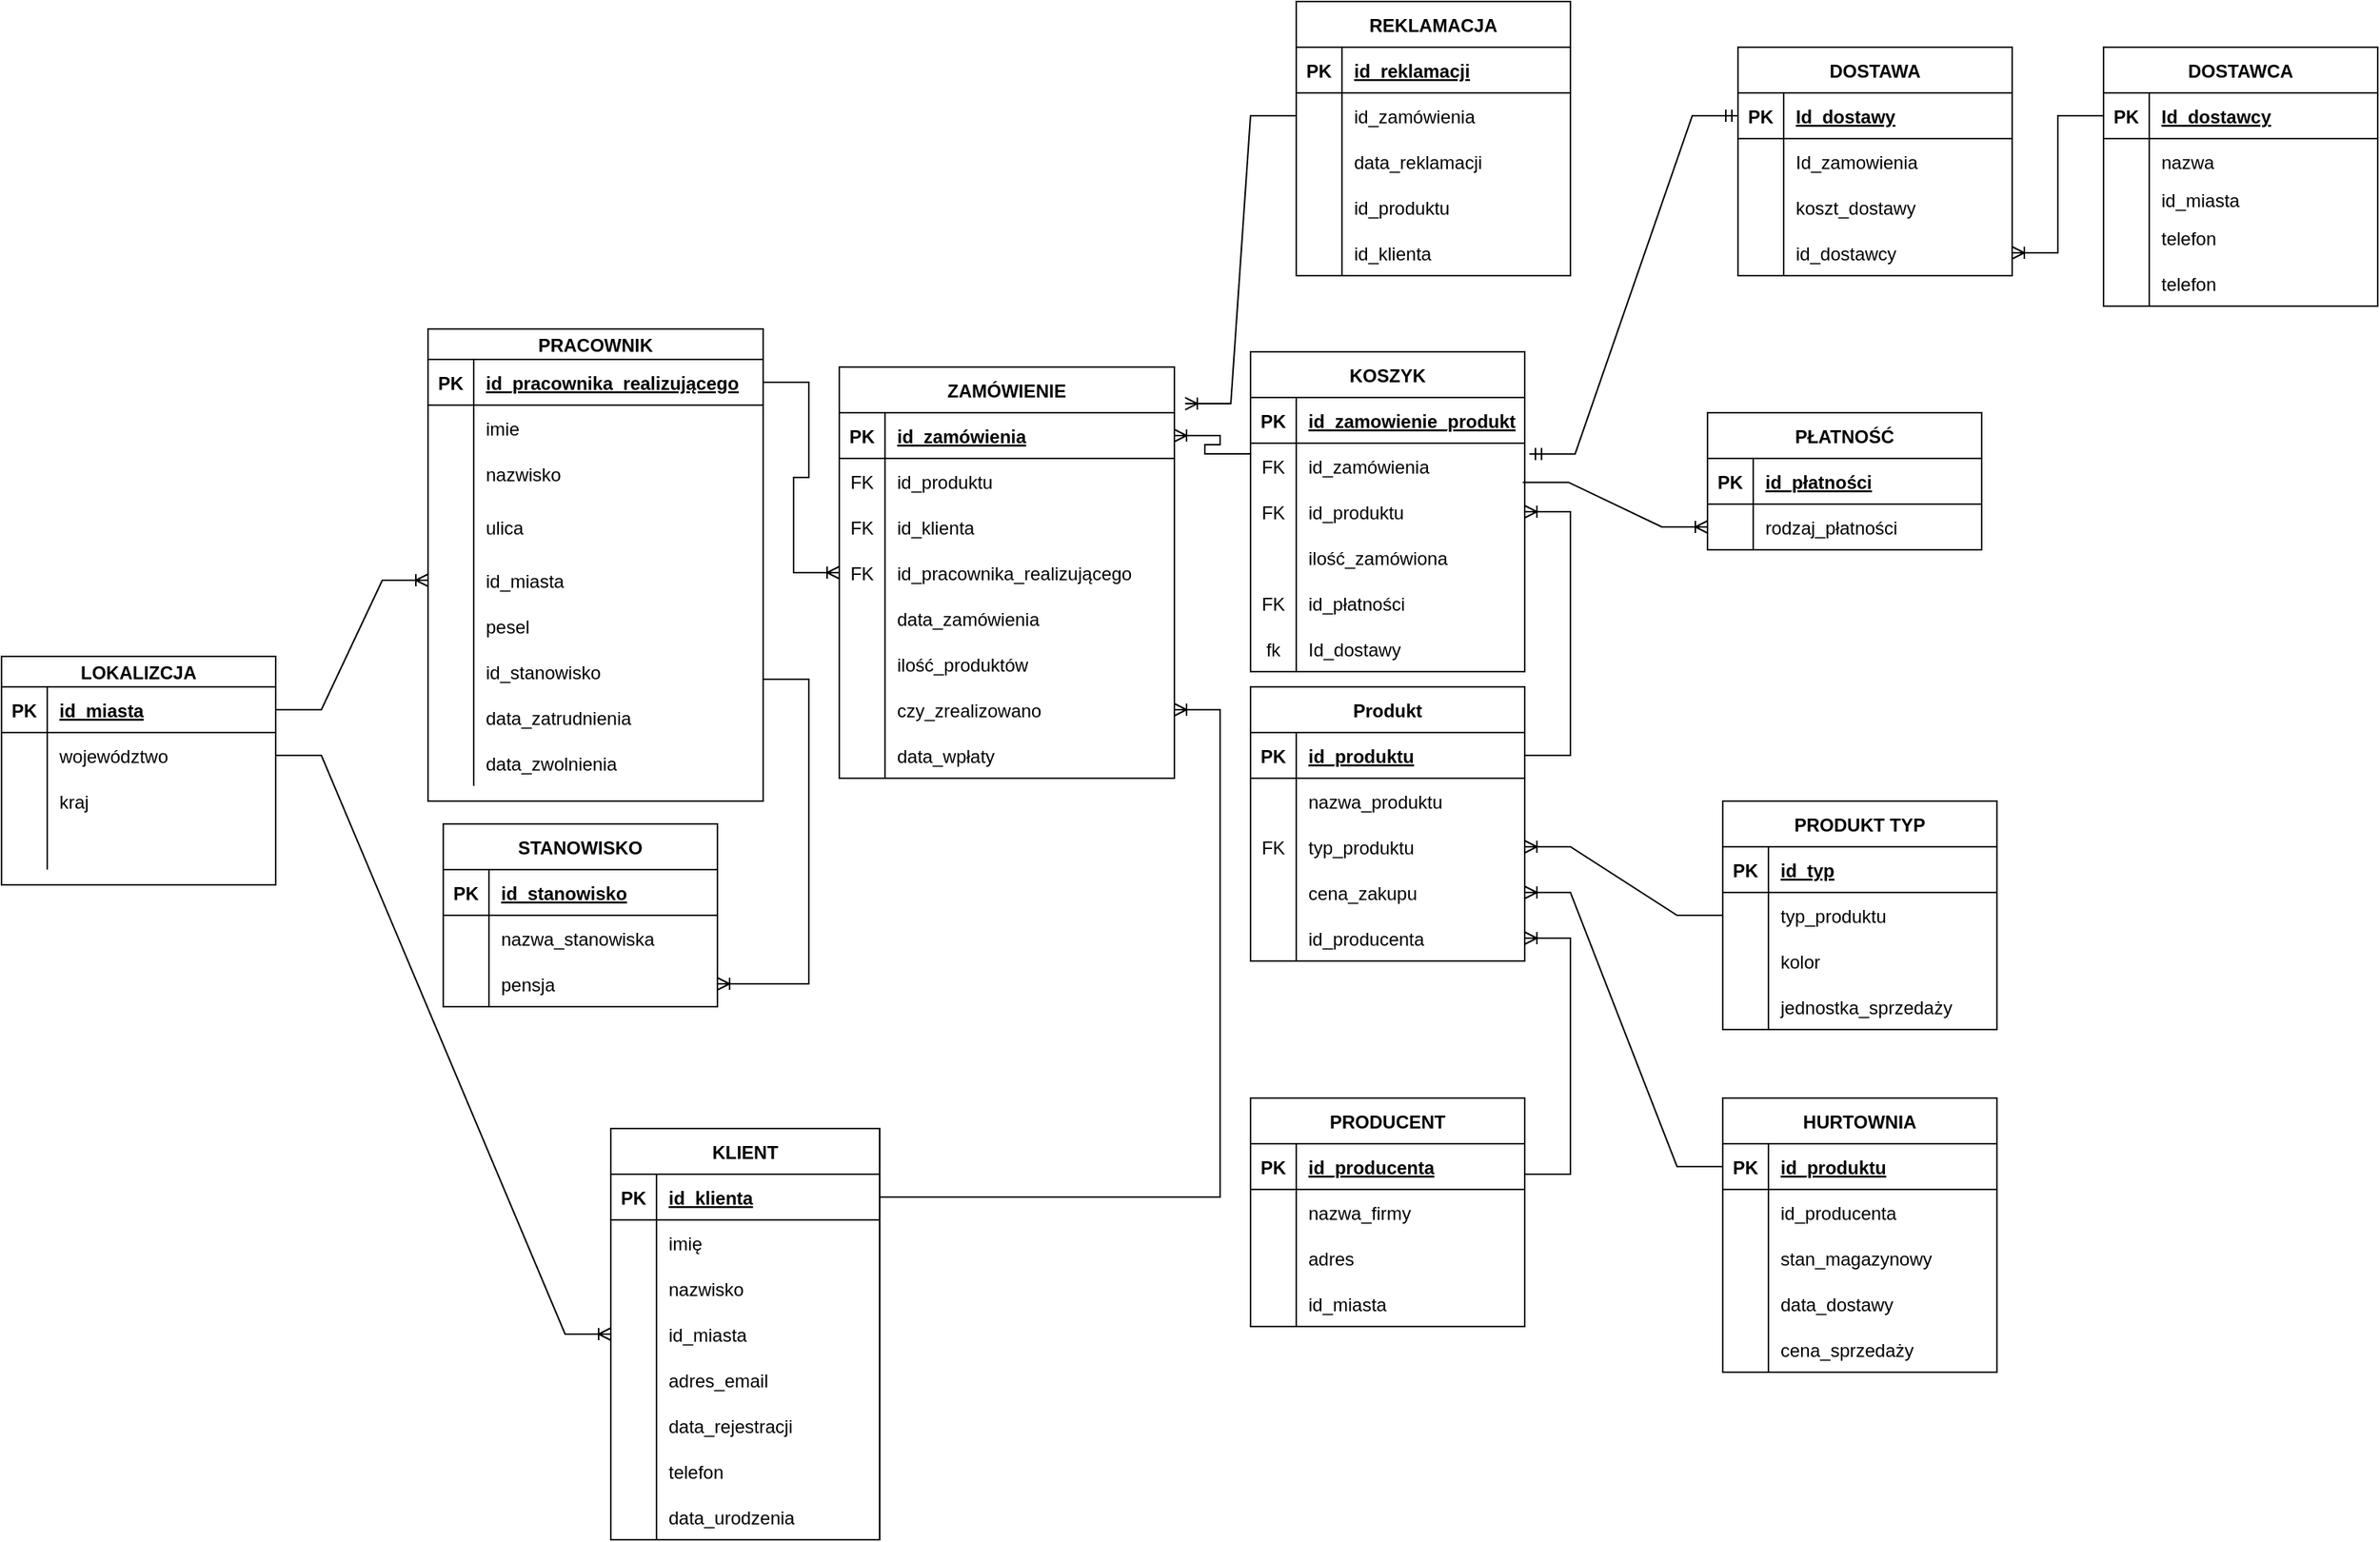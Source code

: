 <mxfile version="20.8.13" type="github"><diagram name="Strona-1" id="Mw4IzVedW0zRYeEZixi_"><mxGraphModel dx="3067" dy="2344" grid="1" gridSize="10" guides="1" tooltips="1" connect="1" arrows="1" fold="1" page="1" pageScale="1" pageWidth="827" pageHeight="1169" math="0" shadow="0"><root><mxCell id="0"/><mxCell id="1" parent="0"/><mxCell id="saf6LMUhOrSNIYqLORkM-6" value="KOSZYK" style="shape=table;startSize=30;container=1;collapsible=1;childLayout=tableLayout;fixedRows=1;rowLines=0;fontStyle=1;align=center;resizeLast=1;" vertex="1" parent="1"><mxGeometry x="560" y="30" width="180" height="210" as="geometry"/></mxCell><mxCell id="saf6LMUhOrSNIYqLORkM-7" value="" style="shape=tableRow;horizontal=0;startSize=0;swimlaneHead=0;swimlaneBody=0;fillColor=none;collapsible=0;dropTarget=0;points=[[0,0.5],[1,0.5]];portConstraint=eastwest;top=0;left=0;right=0;bottom=1;" vertex="1" parent="saf6LMUhOrSNIYqLORkM-6"><mxGeometry y="30" width="180" height="30" as="geometry"/></mxCell><mxCell id="saf6LMUhOrSNIYqLORkM-8" value="PK" style="shape=partialRectangle;connectable=0;fillColor=none;top=0;left=0;bottom=0;right=0;fontStyle=1;overflow=hidden;" vertex="1" parent="saf6LMUhOrSNIYqLORkM-7"><mxGeometry width="30" height="30" as="geometry"><mxRectangle width="30" height="30" as="alternateBounds"/></mxGeometry></mxCell><mxCell id="saf6LMUhOrSNIYqLORkM-9" value="id_zamowienie_produkt" style="shape=partialRectangle;connectable=0;fillColor=none;top=0;left=0;bottom=0;right=0;align=left;spacingLeft=6;fontStyle=5;overflow=hidden;" vertex="1" parent="saf6LMUhOrSNIYqLORkM-7"><mxGeometry x="30" width="150" height="30" as="geometry"><mxRectangle width="150" height="30" as="alternateBounds"/></mxGeometry></mxCell><mxCell id="saf6LMUhOrSNIYqLORkM-10" value="" style="shape=tableRow;horizontal=0;startSize=0;swimlaneHead=0;swimlaneBody=0;fillColor=none;collapsible=0;dropTarget=0;points=[[0,0.5],[1,0.5]];portConstraint=eastwest;top=0;left=0;right=0;bottom=0;" vertex="1" parent="saf6LMUhOrSNIYqLORkM-6"><mxGeometry y="60" width="180" height="30" as="geometry"/></mxCell><mxCell id="saf6LMUhOrSNIYqLORkM-11" value="FK" style="shape=partialRectangle;connectable=0;fillColor=none;top=0;left=0;bottom=0;right=0;editable=1;overflow=hidden;" vertex="1" parent="saf6LMUhOrSNIYqLORkM-10"><mxGeometry width="30" height="30" as="geometry"><mxRectangle width="30" height="30" as="alternateBounds"/></mxGeometry></mxCell><mxCell id="saf6LMUhOrSNIYqLORkM-12" value="id_zamówienia" style="shape=partialRectangle;connectable=0;fillColor=none;top=0;left=0;bottom=0;right=0;align=left;spacingLeft=6;overflow=hidden;" vertex="1" parent="saf6LMUhOrSNIYqLORkM-10"><mxGeometry x="30" width="150" height="30" as="geometry"><mxRectangle width="150" height="30" as="alternateBounds"/></mxGeometry></mxCell><mxCell id="saf6LMUhOrSNIYqLORkM-13" value="" style="shape=tableRow;horizontal=0;startSize=0;swimlaneHead=0;swimlaneBody=0;fillColor=none;collapsible=0;dropTarget=0;points=[[0,0.5],[1,0.5]];portConstraint=eastwest;top=0;left=0;right=0;bottom=0;" vertex="1" parent="saf6LMUhOrSNIYqLORkM-6"><mxGeometry y="90" width="180" height="30" as="geometry"/></mxCell><mxCell id="saf6LMUhOrSNIYqLORkM-14" value="FK" style="shape=partialRectangle;connectable=0;fillColor=none;top=0;left=0;bottom=0;right=0;editable=1;overflow=hidden;" vertex="1" parent="saf6LMUhOrSNIYqLORkM-13"><mxGeometry width="30" height="30" as="geometry"><mxRectangle width="30" height="30" as="alternateBounds"/></mxGeometry></mxCell><mxCell id="saf6LMUhOrSNIYqLORkM-15" value="id_produktu" style="shape=partialRectangle;connectable=0;fillColor=none;top=0;left=0;bottom=0;right=0;align=left;spacingLeft=6;overflow=hidden;" vertex="1" parent="saf6LMUhOrSNIYqLORkM-13"><mxGeometry x="30" width="150" height="30" as="geometry"><mxRectangle width="150" height="30" as="alternateBounds"/></mxGeometry></mxCell><mxCell id="saf6LMUhOrSNIYqLORkM-16" value="" style="shape=tableRow;horizontal=0;startSize=0;swimlaneHead=0;swimlaneBody=0;fillColor=none;collapsible=0;dropTarget=0;points=[[0,0.5],[1,0.5]];portConstraint=eastwest;top=0;left=0;right=0;bottom=0;" vertex="1" parent="saf6LMUhOrSNIYqLORkM-6"><mxGeometry y="120" width="180" height="30" as="geometry"/></mxCell><mxCell id="saf6LMUhOrSNIYqLORkM-17" value="" style="shape=partialRectangle;connectable=0;fillColor=none;top=0;left=0;bottom=0;right=0;editable=1;overflow=hidden;" vertex="1" parent="saf6LMUhOrSNIYqLORkM-16"><mxGeometry width="30" height="30" as="geometry"><mxRectangle width="30" height="30" as="alternateBounds"/></mxGeometry></mxCell><mxCell id="saf6LMUhOrSNIYqLORkM-18" value="ilość_zamówiona" style="shape=partialRectangle;connectable=0;fillColor=none;top=0;left=0;bottom=0;right=0;align=left;spacingLeft=6;overflow=hidden;" vertex="1" parent="saf6LMUhOrSNIYqLORkM-16"><mxGeometry x="30" width="150" height="30" as="geometry"><mxRectangle width="150" height="30" as="alternateBounds"/></mxGeometry></mxCell><mxCell id="saf6LMUhOrSNIYqLORkM-304" style="shape=tableRow;horizontal=0;startSize=0;swimlaneHead=0;swimlaneBody=0;fillColor=none;collapsible=0;dropTarget=0;points=[[0,0.5],[1,0.5]];portConstraint=eastwest;top=0;left=0;right=0;bottom=0;" vertex="1" parent="saf6LMUhOrSNIYqLORkM-6"><mxGeometry y="150" width="180" height="30" as="geometry"/></mxCell><mxCell id="saf6LMUhOrSNIYqLORkM-305" value="FK" style="shape=partialRectangle;connectable=0;fillColor=none;top=0;left=0;bottom=0;right=0;editable=1;overflow=hidden;" vertex="1" parent="saf6LMUhOrSNIYqLORkM-304"><mxGeometry width="30" height="30" as="geometry"><mxRectangle width="30" height="30" as="alternateBounds"/></mxGeometry></mxCell><mxCell id="saf6LMUhOrSNIYqLORkM-306" value="id_płatności" style="shape=partialRectangle;connectable=0;fillColor=none;top=0;left=0;bottom=0;right=0;align=left;spacingLeft=6;overflow=hidden;" vertex="1" parent="saf6LMUhOrSNIYqLORkM-304"><mxGeometry x="30" width="150" height="30" as="geometry"><mxRectangle width="150" height="30" as="alternateBounds"/></mxGeometry></mxCell><mxCell id="saf6LMUhOrSNIYqLORkM-313" style="shape=tableRow;horizontal=0;startSize=0;swimlaneHead=0;swimlaneBody=0;fillColor=none;collapsible=0;dropTarget=0;points=[[0,0.5],[1,0.5]];portConstraint=eastwest;top=0;left=0;right=0;bottom=0;" vertex="1" parent="saf6LMUhOrSNIYqLORkM-6"><mxGeometry y="180" width="180" height="30" as="geometry"/></mxCell><mxCell id="saf6LMUhOrSNIYqLORkM-314" value="fk" style="shape=partialRectangle;connectable=0;fillColor=none;top=0;left=0;bottom=0;right=0;editable=1;overflow=hidden;" vertex="1" parent="saf6LMUhOrSNIYqLORkM-313"><mxGeometry width="30" height="30" as="geometry"><mxRectangle width="30" height="30" as="alternateBounds"/></mxGeometry></mxCell><mxCell id="saf6LMUhOrSNIYqLORkM-315" value="Id_dostawy" style="shape=partialRectangle;connectable=0;fillColor=none;top=0;left=0;bottom=0;right=0;align=left;spacingLeft=6;overflow=hidden;" vertex="1" parent="saf6LMUhOrSNIYqLORkM-313"><mxGeometry x="30" width="150" height="30" as="geometry"><mxRectangle width="150" height="30" as="alternateBounds"/></mxGeometry></mxCell><mxCell id="saf6LMUhOrSNIYqLORkM-33" value="Produkt" style="shape=table;startSize=30;container=1;collapsible=1;childLayout=tableLayout;fixedRows=1;rowLines=0;fontStyle=1;align=center;resizeLast=1;" vertex="1" parent="1"><mxGeometry x="560" y="250" width="180" height="180" as="geometry"/></mxCell><mxCell id="saf6LMUhOrSNIYqLORkM-34" value="" style="shape=tableRow;horizontal=0;startSize=0;swimlaneHead=0;swimlaneBody=0;fillColor=none;collapsible=0;dropTarget=0;points=[[0,0.5],[1,0.5]];portConstraint=eastwest;top=0;left=0;right=0;bottom=1;" vertex="1" parent="saf6LMUhOrSNIYqLORkM-33"><mxGeometry y="30" width="180" height="30" as="geometry"/></mxCell><mxCell id="saf6LMUhOrSNIYqLORkM-35" value="PK" style="shape=partialRectangle;connectable=0;fillColor=none;top=0;left=0;bottom=0;right=0;fontStyle=1;overflow=hidden;" vertex="1" parent="saf6LMUhOrSNIYqLORkM-34"><mxGeometry width="30" height="30" as="geometry"><mxRectangle width="30" height="30" as="alternateBounds"/></mxGeometry></mxCell><mxCell id="saf6LMUhOrSNIYqLORkM-36" value="id_produktu" style="shape=partialRectangle;connectable=0;fillColor=none;top=0;left=0;bottom=0;right=0;align=left;spacingLeft=6;fontStyle=5;overflow=hidden;" vertex="1" parent="saf6LMUhOrSNIYqLORkM-34"><mxGeometry x="30" width="150" height="30" as="geometry"><mxRectangle width="150" height="30" as="alternateBounds"/></mxGeometry></mxCell><mxCell id="saf6LMUhOrSNIYqLORkM-37" value="" style="shape=tableRow;horizontal=0;startSize=0;swimlaneHead=0;swimlaneBody=0;fillColor=none;collapsible=0;dropTarget=0;points=[[0,0.5],[1,0.5]];portConstraint=eastwest;top=0;left=0;right=0;bottom=0;" vertex="1" parent="saf6LMUhOrSNIYqLORkM-33"><mxGeometry y="60" width="180" height="30" as="geometry"/></mxCell><mxCell id="saf6LMUhOrSNIYqLORkM-38" value="" style="shape=partialRectangle;connectable=0;fillColor=none;top=0;left=0;bottom=0;right=0;editable=1;overflow=hidden;" vertex="1" parent="saf6LMUhOrSNIYqLORkM-37"><mxGeometry width="30" height="30" as="geometry"><mxRectangle width="30" height="30" as="alternateBounds"/></mxGeometry></mxCell><mxCell id="saf6LMUhOrSNIYqLORkM-39" value="nazwa_produktu" style="shape=partialRectangle;connectable=0;fillColor=none;top=0;left=0;bottom=0;right=0;align=left;spacingLeft=6;overflow=hidden;" vertex="1" parent="saf6LMUhOrSNIYqLORkM-37"><mxGeometry x="30" width="150" height="30" as="geometry"><mxRectangle width="150" height="30" as="alternateBounds"/></mxGeometry></mxCell><mxCell id="saf6LMUhOrSNIYqLORkM-40" value="" style="shape=tableRow;horizontal=0;startSize=0;swimlaneHead=0;swimlaneBody=0;fillColor=none;collapsible=0;dropTarget=0;points=[[0,0.5],[1,0.5]];portConstraint=eastwest;top=0;left=0;right=0;bottom=0;" vertex="1" parent="saf6LMUhOrSNIYqLORkM-33"><mxGeometry y="90" width="180" height="30" as="geometry"/></mxCell><mxCell id="saf6LMUhOrSNIYqLORkM-41" value="FK" style="shape=partialRectangle;connectable=0;fillColor=none;top=0;left=0;bottom=0;right=0;editable=1;overflow=hidden;" vertex="1" parent="saf6LMUhOrSNIYqLORkM-40"><mxGeometry width="30" height="30" as="geometry"><mxRectangle width="30" height="30" as="alternateBounds"/></mxGeometry></mxCell><mxCell id="saf6LMUhOrSNIYqLORkM-42" value="typ_produktu" style="shape=partialRectangle;connectable=0;fillColor=none;top=0;left=0;bottom=0;right=0;align=left;spacingLeft=6;overflow=hidden;" vertex="1" parent="saf6LMUhOrSNIYqLORkM-40"><mxGeometry x="30" width="150" height="30" as="geometry"><mxRectangle width="150" height="30" as="alternateBounds"/></mxGeometry></mxCell><mxCell id="saf6LMUhOrSNIYqLORkM-46" style="shape=tableRow;horizontal=0;startSize=0;swimlaneHead=0;swimlaneBody=0;fillColor=none;collapsible=0;dropTarget=0;points=[[0,0.5],[1,0.5]];portConstraint=eastwest;top=0;left=0;right=0;bottom=0;" vertex="1" parent="saf6LMUhOrSNIYqLORkM-33"><mxGeometry y="120" width="180" height="30" as="geometry"/></mxCell><mxCell id="saf6LMUhOrSNIYqLORkM-47" style="shape=partialRectangle;connectable=0;fillColor=none;top=0;left=0;bottom=0;right=0;editable=1;overflow=hidden;" vertex="1" parent="saf6LMUhOrSNIYqLORkM-46"><mxGeometry width="30" height="30" as="geometry"><mxRectangle width="30" height="30" as="alternateBounds"/></mxGeometry></mxCell><mxCell id="saf6LMUhOrSNIYqLORkM-48" value="cena_zakupu" style="shape=partialRectangle;connectable=0;fillColor=none;top=0;left=0;bottom=0;right=0;align=left;spacingLeft=6;overflow=hidden;" vertex="1" parent="saf6LMUhOrSNIYqLORkM-46"><mxGeometry x="30" width="150" height="30" as="geometry"><mxRectangle width="150" height="30" as="alternateBounds"/></mxGeometry></mxCell><mxCell id="saf6LMUhOrSNIYqLORkM-133" style="shape=tableRow;horizontal=0;startSize=0;swimlaneHead=0;swimlaneBody=0;fillColor=none;collapsible=0;dropTarget=0;points=[[0,0.5],[1,0.5]];portConstraint=eastwest;top=0;left=0;right=0;bottom=0;" vertex="1" parent="saf6LMUhOrSNIYqLORkM-33"><mxGeometry y="150" width="180" height="30" as="geometry"/></mxCell><mxCell id="saf6LMUhOrSNIYqLORkM-134" style="shape=partialRectangle;connectable=0;fillColor=none;top=0;left=0;bottom=0;right=0;editable=1;overflow=hidden;" vertex="1" parent="saf6LMUhOrSNIYqLORkM-133"><mxGeometry width="30" height="30" as="geometry"><mxRectangle width="30" height="30" as="alternateBounds"/></mxGeometry></mxCell><mxCell id="saf6LMUhOrSNIYqLORkM-135" value="id_producenta" style="shape=partialRectangle;connectable=0;fillColor=none;top=0;left=0;bottom=0;right=0;align=left;spacingLeft=6;overflow=hidden;" vertex="1" parent="saf6LMUhOrSNIYqLORkM-133"><mxGeometry x="30" width="150" height="30" as="geometry"><mxRectangle width="150" height="30" as="alternateBounds"/></mxGeometry></mxCell><mxCell id="saf6LMUhOrSNIYqLORkM-54" value="PRACOWNIK" style="shape=table;startSize=20;container=1;collapsible=1;childLayout=tableLayout;fixedRows=1;rowLines=0;fontStyle=1;align=center;resizeLast=1;" vertex="1" parent="1"><mxGeometry x="20" y="15" width="220" height="310" as="geometry"/></mxCell><mxCell id="saf6LMUhOrSNIYqLORkM-55" value="" style="shape=tableRow;horizontal=0;startSize=0;swimlaneHead=0;swimlaneBody=0;fillColor=none;collapsible=0;dropTarget=0;points=[[0,0.5],[1,0.5]];portConstraint=eastwest;top=0;left=0;right=0;bottom=1;" vertex="1" parent="saf6LMUhOrSNIYqLORkM-54"><mxGeometry y="20" width="220" height="30" as="geometry"/></mxCell><mxCell id="saf6LMUhOrSNIYqLORkM-56" value="PK" style="shape=partialRectangle;connectable=0;fillColor=none;top=0;left=0;bottom=0;right=0;fontStyle=1;overflow=hidden;" vertex="1" parent="saf6LMUhOrSNIYqLORkM-55"><mxGeometry width="30" height="30" as="geometry"><mxRectangle width="30" height="30" as="alternateBounds"/></mxGeometry></mxCell><mxCell id="saf6LMUhOrSNIYqLORkM-57" value="id_pracownika_realizującego" style="shape=partialRectangle;connectable=0;fillColor=none;top=0;left=0;bottom=0;right=0;align=left;spacingLeft=6;fontStyle=5;overflow=hidden;" vertex="1" parent="saf6LMUhOrSNIYqLORkM-55"><mxGeometry x="30" width="190" height="30" as="geometry"><mxRectangle width="190" height="30" as="alternateBounds"/></mxGeometry></mxCell><mxCell id="saf6LMUhOrSNIYqLORkM-58" value="" style="shape=tableRow;horizontal=0;startSize=0;swimlaneHead=0;swimlaneBody=0;fillColor=none;collapsible=0;dropTarget=0;points=[[0,0.5],[1,0.5]];portConstraint=eastwest;top=0;left=0;right=0;bottom=0;" vertex="1" parent="saf6LMUhOrSNIYqLORkM-54"><mxGeometry y="50" width="220" height="30" as="geometry"/></mxCell><mxCell id="saf6LMUhOrSNIYqLORkM-59" value="" style="shape=partialRectangle;connectable=0;fillColor=none;top=0;left=0;bottom=0;right=0;editable=1;overflow=hidden;" vertex="1" parent="saf6LMUhOrSNIYqLORkM-58"><mxGeometry width="30" height="30" as="geometry"><mxRectangle width="30" height="30" as="alternateBounds"/></mxGeometry></mxCell><mxCell id="saf6LMUhOrSNIYqLORkM-60" value="imie" style="shape=partialRectangle;connectable=0;fillColor=none;top=0;left=0;bottom=0;right=0;align=left;spacingLeft=6;overflow=hidden;" vertex="1" parent="saf6LMUhOrSNIYqLORkM-58"><mxGeometry x="30" width="190" height="30" as="geometry"><mxRectangle width="190" height="30" as="alternateBounds"/></mxGeometry></mxCell><mxCell id="saf6LMUhOrSNIYqLORkM-61" value="" style="shape=tableRow;horizontal=0;startSize=0;swimlaneHead=0;swimlaneBody=0;fillColor=none;collapsible=0;dropTarget=0;points=[[0,0.5],[1,0.5]];portConstraint=eastwest;top=0;left=0;right=0;bottom=0;" vertex="1" parent="saf6LMUhOrSNIYqLORkM-54"><mxGeometry y="80" width="220" height="30" as="geometry"/></mxCell><mxCell id="saf6LMUhOrSNIYqLORkM-62" value="" style="shape=partialRectangle;connectable=0;fillColor=none;top=0;left=0;bottom=0;right=0;editable=1;overflow=hidden;" vertex="1" parent="saf6LMUhOrSNIYqLORkM-61"><mxGeometry width="30" height="30" as="geometry"><mxRectangle width="30" height="30" as="alternateBounds"/></mxGeometry></mxCell><mxCell id="saf6LMUhOrSNIYqLORkM-63" value="nazwisko" style="shape=partialRectangle;connectable=0;fillColor=none;top=0;left=0;bottom=0;right=0;align=left;spacingLeft=6;overflow=hidden;" vertex="1" parent="saf6LMUhOrSNIYqLORkM-61"><mxGeometry x="30" width="190" height="30" as="geometry"><mxRectangle width="190" height="30" as="alternateBounds"/></mxGeometry></mxCell><mxCell id="saf6LMUhOrSNIYqLORkM-64" value="" style="shape=tableRow;horizontal=0;startSize=0;swimlaneHead=0;swimlaneBody=0;fillColor=none;collapsible=0;dropTarget=0;points=[[0,0.5],[1,0.5]];portConstraint=eastwest;top=0;left=0;right=0;bottom=0;" vertex="1" parent="saf6LMUhOrSNIYqLORkM-54"><mxGeometry y="110" width="220" height="40" as="geometry"/></mxCell><mxCell id="saf6LMUhOrSNIYqLORkM-65" value="" style="shape=partialRectangle;connectable=0;fillColor=none;top=0;left=0;bottom=0;right=0;editable=1;overflow=hidden;" vertex="1" parent="saf6LMUhOrSNIYqLORkM-64"><mxGeometry width="30" height="40" as="geometry"><mxRectangle width="30" height="40" as="alternateBounds"/></mxGeometry></mxCell><mxCell id="saf6LMUhOrSNIYqLORkM-66" value="ulica" style="shape=partialRectangle;connectable=0;fillColor=none;top=0;left=0;bottom=0;right=0;align=left;spacingLeft=6;overflow=hidden;" vertex="1" parent="saf6LMUhOrSNIYqLORkM-64"><mxGeometry x="30" width="190" height="40" as="geometry"><mxRectangle width="190" height="40" as="alternateBounds"/></mxGeometry></mxCell><mxCell id="saf6LMUhOrSNIYqLORkM-67" style="shape=tableRow;horizontal=0;startSize=0;swimlaneHead=0;swimlaneBody=0;fillColor=none;collapsible=0;dropTarget=0;points=[[0,0.5],[1,0.5]];portConstraint=eastwest;top=0;left=0;right=0;bottom=0;" vertex="1" parent="saf6LMUhOrSNIYqLORkM-54"><mxGeometry y="150" width="220" height="30" as="geometry"/></mxCell><mxCell id="saf6LMUhOrSNIYqLORkM-68" style="shape=partialRectangle;connectable=0;fillColor=none;top=0;left=0;bottom=0;right=0;editable=1;overflow=hidden;" vertex="1" parent="saf6LMUhOrSNIYqLORkM-67"><mxGeometry width="30" height="30" as="geometry"><mxRectangle width="30" height="30" as="alternateBounds"/></mxGeometry></mxCell><mxCell id="saf6LMUhOrSNIYqLORkM-69" value="id_miasta" style="shape=partialRectangle;connectable=0;fillColor=none;top=0;left=0;bottom=0;right=0;align=left;spacingLeft=6;overflow=hidden;" vertex="1" parent="saf6LMUhOrSNIYqLORkM-67"><mxGeometry x="30" width="190" height="30" as="geometry"><mxRectangle width="190" height="30" as="alternateBounds"/></mxGeometry></mxCell><mxCell id="saf6LMUhOrSNIYqLORkM-70" style="shape=tableRow;horizontal=0;startSize=0;swimlaneHead=0;swimlaneBody=0;fillColor=none;collapsible=0;dropTarget=0;points=[[0,0.5],[1,0.5]];portConstraint=eastwest;top=0;left=0;right=0;bottom=0;" vertex="1" parent="saf6LMUhOrSNIYqLORkM-54"><mxGeometry y="180" width="220" height="30" as="geometry"/></mxCell><mxCell id="saf6LMUhOrSNIYqLORkM-71" style="shape=partialRectangle;connectable=0;fillColor=none;top=0;left=0;bottom=0;right=0;editable=1;overflow=hidden;" vertex="1" parent="saf6LMUhOrSNIYqLORkM-70"><mxGeometry width="30" height="30" as="geometry"><mxRectangle width="30" height="30" as="alternateBounds"/></mxGeometry></mxCell><mxCell id="saf6LMUhOrSNIYqLORkM-72" value="pesel" style="shape=partialRectangle;connectable=0;fillColor=none;top=0;left=0;bottom=0;right=0;align=left;spacingLeft=6;overflow=hidden;" vertex="1" parent="saf6LMUhOrSNIYqLORkM-70"><mxGeometry x="30" width="190" height="30" as="geometry"><mxRectangle width="190" height="30" as="alternateBounds"/></mxGeometry></mxCell><mxCell id="saf6LMUhOrSNIYqLORkM-73" style="shape=tableRow;horizontal=0;startSize=0;swimlaneHead=0;swimlaneBody=0;fillColor=none;collapsible=0;dropTarget=0;points=[[0,0.5],[1,0.5]];portConstraint=eastwest;top=0;left=0;right=0;bottom=0;" vertex="1" parent="saf6LMUhOrSNIYqLORkM-54"><mxGeometry y="210" width="220" height="30" as="geometry"/></mxCell><mxCell id="saf6LMUhOrSNIYqLORkM-74" style="shape=partialRectangle;connectable=0;fillColor=none;top=0;left=0;bottom=0;right=0;editable=1;overflow=hidden;" vertex="1" parent="saf6LMUhOrSNIYqLORkM-73"><mxGeometry width="30" height="30" as="geometry"><mxRectangle width="30" height="30" as="alternateBounds"/></mxGeometry></mxCell><mxCell id="saf6LMUhOrSNIYqLORkM-75" value="id_stanowisko" style="shape=partialRectangle;connectable=0;fillColor=none;top=0;left=0;bottom=0;right=0;align=left;spacingLeft=6;overflow=hidden;" vertex="1" parent="saf6LMUhOrSNIYqLORkM-73"><mxGeometry x="30" width="190" height="30" as="geometry"><mxRectangle width="190" height="30" as="alternateBounds"/></mxGeometry></mxCell><mxCell id="saf6LMUhOrSNIYqLORkM-127" style="shape=tableRow;horizontal=0;startSize=0;swimlaneHead=0;swimlaneBody=0;fillColor=none;collapsible=0;dropTarget=0;points=[[0,0.5],[1,0.5]];portConstraint=eastwest;top=0;left=0;right=0;bottom=0;" vertex="1" parent="saf6LMUhOrSNIYqLORkM-54"><mxGeometry y="240" width="220" height="30" as="geometry"/></mxCell><mxCell id="saf6LMUhOrSNIYqLORkM-128" style="shape=partialRectangle;connectable=0;fillColor=none;top=0;left=0;bottom=0;right=0;editable=1;overflow=hidden;" vertex="1" parent="saf6LMUhOrSNIYqLORkM-127"><mxGeometry width="30" height="30" as="geometry"><mxRectangle width="30" height="30" as="alternateBounds"/></mxGeometry></mxCell><mxCell id="saf6LMUhOrSNIYqLORkM-129" value="data_zatrudnienia" style="shape=partialRectangle;connectable=0;fillColor=none;top=0;left=0;bottom=0;right=0;align=left;spacingLeft=6;overflow=hidden;" vertex="1" parent="saf6LMUhOrSNIYqLORkM-127"><mxGeometry x="30" width="190" height="30" as="geometry"><mxRectangle width="190" height="30" as="alternateBounds"/></mxGeometry></mxCell><mxCell id="saf6LMUhOrSNIYqLORkM-241" style="shape=tableRow;horizontal=0;startSize=0;swimlaneHead=0;swimlaneBody=0;fillColor=none;collapsible=0;dropTarget=0;points=[[0,0.5],[1,0.5]];portConstraint=eastwest;top=0;left=0;right=0;bottom=0;" vertex="1" parent="saf6LMUhOrSNIYqLORkM-54"><mxGeometry y="270" width="220" height="30" as="geometry"/></mxCell><mxCell id="saf6LMUhOrSNIYqLORkM-242" style="shape=partialRectangle;connectable=0;fillColor=none;top=0;left=0;bottom=0;right=0;editable=1;overflow=hidden;" vertex="1" parent="saf6LMUhOrSNIYqLORkM-241"><mxGeometry width="30" height="30" as="geometry"><mxRectangle width="30" height="30" as="alternateBounds"/></mxGeometry></mxCell><mxCell id="saf6LMUhOrSNIYqLORkM-243" value="data_zwolnienia" style="shape=partialRectangle;connectable=0;fillColor=none;top=0;left=0;bottom=0;right=0;align=left;spacingLeft=6;overflow=hidden;" vertex="1" parent="saf6LMUhOrSNIYqLORkM-241"><mxGeometry x="30" width="190" height="30" as="geometry"><mxRectangle width="190" height="30" as="alternateBounds"/></mxGeometry></mxCell><mxCell id="saf6LMUhOrSNIYqLORkM-76" value="STANOWISKO" style="shape=table;startSize=30;container=1;collapsible=1;childLayout=tableLayout;fixedRows=1;rowLines=0;fontStyle=1;align=center;resizeLast=1;" vertex="1" parent="1"><mxGeometry x="30" y="340" width="180" height="120" as="geometry"/></mxCell><mxCell id="saf6LMUhOrSNIYqLORkM-77" value="" style="shape=tableRow;horizontal=0;startSize=0;swimlaneHead=0;swimlaneBody=0;fillColor=none;collapsible=0;dropTarget=0;points=[[0,0.5],[1,0.5]];portConstraint=eastwest;top=0;left=0;right=0;bottom=1;" vertex="1" parent="saf6LMUhOrSNIYqLORkM-76"><mxGeometry y="30" width="180" height="30" as="geometry"/></mxCell><mxCell id="saf6LMUhOrSNIYqLORkM-78" value="PK" style="shape=partialRectangle;connectable=0;fillColor=none;top=0;left=0;bottom=0;right=0;fontStyle=1;overflow=hidden;" vertex="1" parent="saf6LMUhOrSNIYqLORkM-77"><mxGeometry width="30" height="30" as="geometry"><mxRectangle width="30" height="30" as="alternateBounds"/></mxGeometry></mxCell><mxCell id="saf6LMUhOrSNIYqLORkM-79" value="id_stanowisko" style="shape=partialRectangle;connectable=0;fillColor=none;top=0;left=0;bottom=0;right=0;align=left;spacingLeft=6;fontStyle=5;overflow=hidden;" vertex="1" parent="saf6LMUhOrSNIYqLORkM-77"><mxGeometry x="30" width="150" height="30" as="geometry"><mxRectangle width="150" height="30" as="alternateBounds"/></mxGeometry></mxCell><mxCell id="saf6LMUhOrSNIYqLORkM-80" value="" style="shape=tableRow;horizontal=0;startSize=0;swimlaneHead=0;swimlaneBody=0;fillColor=none;collapsible=0;dropTarget=0;points=[[0,0.5],[1,0.5]];portConstraint=eastwest;top=0;left=0;right=0;bottom=0;" vertex="1" parent="saf6LMUhOrSNIYqLORkM-76"><mxGeometry y="60" width="180" height="30" as="geometry"/></mxCell><mxCell id="saf6LMUhOrSNIYqLORkM-81" value="" style="shape=partialRectangle;connectable=0;fillColor=none;top=0;left=0;bottom=0;right=0;editable=1;overflow=hidden;" vertex="1" parent="saf6LMUhOrSNIYqLORkM-80"><mxGeometry width="30" height="30" as="geometry"><mxRectangle width="30" height="30" as="alternateBounds"/></mxGeometry></mxCell><mxCell id="saf6LMUhOrSNIYqLORkM-82" value="nazwa_stanowiska" style="shape=partialRectangle;connectable=0;fillColor=none;top=0;left=0;bottom=0;right=0;align=left;spacingLeft=6;overflow=hidden;" vertex="1" parent="saf6LMUhOrSNIYqLORkM-80"><mxGeometry x="30" width="150" height="30" as="geometry"><mxRectangle width="150" height="30" as="alternateBounds"/></mxGeometry></mxCell><mxCell id="saf6LMUhOrSNIYqLORkM-83" value="" style="shape=tableRow;horizontal=0;startSize=0;swimlaneHead=0;swimlaneBody=0;fillColor=none;collapsible=0;dropTarget=0;points=[[0,0.5],[1,0.5]];portConstraint=eastwest;top=0;left=0;right=0;bottom=0;" vertex="1" parent="saf6LMUhOrSNIYqLORkM-76"><mxGeometry y="90" width="180" height="30" as="geometry"/></mxCell><mxCell id="saf6LMUhOrSNIYqLORkM-84" value="" style="shape=partialRectangle;connectable=0;fillColor=none;top=0;left=0;bottom=0;right=0;editable=1;overflow=hidden;" vertex="1" parent="saf6LMUhOrSNIYqLORkM-83"><mxGeometry width="30" height="30" as="geometry"><mxRectangle width="30" height="30" as="alternateBounds"/></mxGeometry></mxCell><mxCell id="saf6LMUhOrSNIYqLORkM-85" value="pensja" style="shape=partialRectangle;connectable=0;fillColor=none;top=0;left=0;bottom=0;right=0;align=left;spacingLeft=6;overflow=hidden;" vertex="1" parent="saf6LMUhOrSNIYqLORkM-83"><mxGeometry x="30" width="150" height="30" as="geometry"><mxRectangle width="150" height="30" as="alternateBounds"/></mxGeometry></mxCell><mxCell id="saf6LMUhOrSNIYqLORkM-102" value="ZAMÓWIENIE" style="shape=table;startSize=30;container=1;collapsible=1;childLayout=tableLayout;fixedRows=1;rowLines=0;fontStyle=1;align=center;resizeLast=1;" vertex="1" parent="1"><mxGeometry x="290" y="40" width="220" height="270" as="geometry"/></mxCell><mxCell id="saf6LMUhOrSNIYqLORkM-103" value="" style="shape=tableRow;horizontal=0;startSize=0;swimlaneHead=0;swimlaneBody=0;fillColor=none;collapsible=0;dropTarget=0;points=[[0,0.5],[1,0.5]];portConstraint=eastwest;top=0;left=0;right=0;bottom=1;" vertex="1" parent="saf6LMUhOrSNIYqLORkM-102"><mxGeometry y="30" width="220" height="30" as="geometry"/></mxCell><mxCell id="saf6LMUhOrSNIYqLORkM-104" value="PK" style="shape=partialRectangle;connectable=0;fillColor=none;top=0;left=0;bottom=0;right=0;fontStyle=1;overflow=hidden;" vertex="1" parent="saf6LMUhOrSNIYqLORkM-103"><mxGeometry width="30" height="30" as="geometry"><mxRectangle width="30" height="30" as="alternateBounds"/></mxGeometry></mxCell><mxCell id="saf6LMUhOrSNIYqLORkM-105" value="id_zamówienia" style="shape=partialRectangle;connectable=0;fillColor=none;top=0;left=0;bottom=0;right=0;align=left;spacingLeft=6;fontStyle=5;overflow=hidden;" vertex="1" parent="saf6LMUhOrSNIYqLORkM-103"><mxGeometry x="30" width="190" height="30" as="geometry"><mxRectangle width="190" height="30" as="alternateBounds"/></mxGeometry></mxCell><mxCell id="saf6LMUhOrSNIYqLORkM-106" value="" style="shape=tableRow;horizontal=0;startSize=0;swimlaneHead=0;swimlaneBody=0;fillColor=none;collapsible=0;dropTarget=0;points=[[0,0.5],[1,0.5]];portConstraint=eastwest;top=0;left=0;right=0;bottom=0;" vertex="1" parent="saf6LMUhOrSNIYqLORkM-102"><mxGeometry y="60" width="220" height="30" as="geometry"/></mxCell><mxCell id="saf6LMUhOrSNIYqLORkM-107" value="FK" style="shape=partialRectangle;connectable=0;fillColor=none;top=0;left=0;bottom=0;right=0;editable=1;overflow=hidden;" vertex="1" parent="saf6LMUhOrSNIYqLORkM-106"><mxGeometry width="30" height="30" as="geometry"><mxRectangle width="30" height="30" as="alternateBounds"/></mxGeometry></mxCell><mxCell id="saf6LMUhOrSNIYqLORkM-108" value="id_produktu" style="shape=partialRectangle;connectable=0;fillColor=none;top=0;left=0;bottom=0;right=0;align=left;spacingLeft=6;overflow=hidden;" vertex="1" parent="saf6LMUhOrSNIYqLORkM-106"><mxGeometry x="30" width="190" height="30" as="geometry"><mxRectangle width="190" height="30" as="alternateBounds"/></mxGeometry></mxCell><mxCell id="saf6LMUhOrSNIYqLORkM-109" value="" style="shape=tableRow;horizontal=0;startSize=0;swimlaneHead=0;swimlaneBody=0;fillColor=none;collapsible=0;dropTarget=0;points=[[0,0.5],[1,0.5]];portConstraint=eastwest;top=0;left=0;right=0;bottom=0;" vertex="1" parent="saf6LMUhOrSNIYqLORkM-102"><mxGeometry y="90" width="220" height="30" as="geometry"/></mxCell><mxCell id="saf6LMUhOrSNIYqLORkM-110" value="FK" style="shape=partialRectangle;connectable=0;fillColor=none;top=0;left=0;bottom=0;right=0;editable=1;overflow=hidden;" vertex="1" parent="saf6LMUhOrSNIYqLORkM-109"><mxGeometry width="30" height="30" as="geometry"><mxRectangle width="30" height="30" as="alternateBounds"/></mxGeometry></mxCell><mxCell id="saf6LMUhOrSNIYqLORkM-111" value="id_klienta" style="shape=partialRectangle;connectable=0;fillColor=none;top=0;left=0;bottom=0;right=0;align=left;spacingLeft=6;overflow=hidden;" vertex="1" parent="saf6LMUhOrSNIYqLORkM-109"><mxGeometry x="30" width="190" height="30" as="geometry"><mxRectangle width="190" height="30" as="alternateBounds"/></mxGeometry></mxCell><mxCell id="saf6LMUhOrSNIYqLORkM-112" value="" style="shape=tableRow;horizontal=0;startSize=0;swimlaneHead=0;swimlaneBody=0;fillColor=none;collapsible=0;dropTarget=0;points=[[0,0.5],[1,0.5]];portConstraint=eastwest;top=0;left=0;right=0;bottom=0;" vertex="1" parent="saf6LMUhOrSNIYqLORkM-102"><mxGeometry y="120" width="220" height="30" as="geometry"/></mxCell><mxCell id="saf6LMUhOrSNIYqLORkM-113" value="FK" style="shape=partialRectangle;connectable=0;fillColor=none;top=0;left=0;bottom=0;right=0;editable=1;overflow=hidden;" vertex="1" parent="saf6LMUhOrSNIYqLORkM-112"><mxGeometry width="30" height="30" as="geometry"><mxRectangle width="30" height="30" as="alternateBounds"/></mxGeometry></mxCell><mxCell id="saf6LMUhOrSNIYqLORkM-114" value="id_pracownika_realizującego" style="shape=partialRectangle;connectable=0;fillColor=none;top=0;left=0;bottom=0;right=0;align=left;spacingLeft=6;overflow=hidden;" vertex="1" parent="saf6LMUhOrSNIYqLORkM-112"><mxGeometry x="30" width="190" height="30" as="geometry"><mxRectangle width="190" height="30" as="alternateBounds"/></mxGeometry></mxCell><mxCell id="saf6LMUhOrSNIYqLORkM-121" style="shape=tableRow;horizontal=0;startSize=0;swimlaneHead=0;swimlaneBody=0;fillColor=none;collapsible=0;dropTarget=0;points=[[0,0.5],[1,0.5]];portConstraint=eastwest;top=0;left=0;right=0;bottom=0;" vertex="1" parent="saf6LMUhOrSNIYqLORkM-102"><mxGeometry y="150" width="220" height="30" as="geometry"/></mxCell><mxCell id="saf6LMUhOrSNIYqLORkM-122" style="shape=partialRectangle;connectable=0;fillColor=none;top=0;left=0;bottom=0;right=0;editable=1;overflow=hidden;" vertex="1" parent="saf6LMUhOrSNIYqLORkM-121"><mxGeometry width="30" height="30" as="geometry"><mxRectangle width="30" height="30" as="alternateBounds"/></mxGeometry></mxCell><mxCell id="saf6LMUhOrSNIYqLORkM-123" value="data_zamówienia" style="shape=partialRectangle;connectable=0;fillColor=none;top=0;left=0;bottom=0;right=0;align=left;spacingLeft=6;overflow=hidden;" vertex="1" parent="saf6LMUhOrSNIYqLORkM-121"><mxGeometry x="30" width="190" height="30" as="geometry"><mxRectangle width="190" height="30" as="alternateBounds"/></mxGeometry></mxCell><mxCell id="saf6LMUhOrSNIYqLORkM-118" style="shape=tableRow;horizontal=0;startSize=0;swimlaneHead=0;swimlaneBody=0;fillColor=none;collapsible=0;dropTarget=0;points=[[0,0.5],[1,0.5]];portConstraint=eastwest;top=0;left=0;right=0;bottom=0;" vertex="1" parent="saf6LMUhOrSNIYqLORkM-102"><mxGeometry y="180" width="220" height="30" as="geometry"/></mxCell><mxCell id="saf6LMUhOrSNIYqLORkM-119" style="shape=partialRectangle;connectable=0;fillColor=none;top=0;left=0;bottom=0;right=0;editable=1;overflow=hidden;" vertex="1" parent="saf6LMUhOrSNIYqLORkM-118"><mxGeometry width="30" height="30" as="geometry"><mxRectangle width="30" height="30" as="alternateBounds"/></mxGeometry></mxCell><mxCell id="saf6LMUhOrSNIYqLORkM-120" value="ilość_produktów" style="shape=partialRectangle;connectable=0;fillColor=none;top=0;left=0;bottom=0;right=0;align=left;spacingLeft=6;overflow=hidden;" vertex="1" parent="saf6LMUhOrSNIYqLORkM-118"><mxGeometry x="30" width="190" height="30" as="geometry"><mxRectangle width="190" height="30" as="alternateBounds"/></mxGeometry></mxCell><mxCell id="saf6LMUhOrSNIYqLORkM-115" style="shape=tableRow;horizontal=0;startSize=0;swimlaneHead=0;swimlaneBody=0;fillColor=none;collapsible=0;dropTarget=0;points=[[0,0.5],[1,0.5]];portConstraint=eastwest;top=0;left=0;right=0;bottom=0;" vertex="1" parent="saf6LMUhOrSNIYqLORkM-102"><mxGeometry y="210" width="220" height="30" as="geometry"/></mxCell><mxCell id="saf6LMUhOrSNIYqLORkM-116" style="shape=partialRectangle;connectable=0;fillColor=none;top=0;left=0;bottom=0;right=0;editable=1;overflow=hidden;" vertex="1" parent="saf6LMUhOrSNIYqLORkM-115"><mxGeometry width="30" height="30" as="geometry"><mxRectangle width="30" height="30" as="alternateBounds"/></mxGeometry></mxCell><mxCell id="saf6LMUhOrSNIYqLORkM-117" value="czy_zrealizowano" style="shape=partialRectangle;connectable=0;fillColor=none;top=0;left=0;bottom=0;right=0;align=left;spacingLeft=6;overflow=hidden;" vertex="1" parent="saf6LMUhOrSNIYqLORkM-115"><mxGeometry x="30" width="190" height="30" as="geometry"><mxRectangle width="190" height="30" as="alternateBounds"/></mxGeometry></mxCell><mxCell id="saf6LMUhOrSNIYqLORkM-307" style="shape=tableRow;horizontal=0;startSize=0;swimlaneHead=0;swimlaneBody=0;fillColor=none;collapsible=0;dropTarget=0;points=[[0,0.5],[1,0.5]];portConstraint=eastwest;top=0;left=0;right=0;bottom=0;" vertex="1" parent="saf6LMUhOrSNIYqLORkM-102"><mxGeometry y="240" width="220" height="30" as="geometry"/></mxCell><mxCell id="saf6LMUhOrSNIYqLORkM-308" style="shape=partialRectangle;connectable=0;fillColor=none;top=0;left=0;bottom=0;right=0;editable=1;overflow=hidden;" vertex="1" parent="saf6LMUhOrSNIYqLORkM-307"><mxGeometry width="30" height="30" as="geometry"><mxRectangle width="30" height="30" as="alternateBounds"/></mxGeometry></mxCell><mxCell id="saf6LMUhOrSNIYqLORkM-309" value="data_wpłaty" style="shape=partialRectangle;connectable=0;fillColor=none;top=0;left=0;bottom=0;right=0;align=left;spacingLeft=6;overflow=hidden;" vertex="1" parent="saf6LMUhOrSNIYqLORkM-307"><mxGeometry x="30" width="190" height="30" as="geometry"><mxRectangle width="190" height="30" as="alternateBounds"/></mxGeometry></mxCell><mxCell id="saf6LMUhOrSNIYqLORkM-126" value="" style="edgeStyle=entityRelationEdgeStyle;fontSize=12;html=1;endArrow=ERoneToMany;rounded=0;entryX=1;entryY=0.5;entryDx=0;entryDy=0;exitX=1;exitY=0.5;exitDx=0;exitDy=0;" edge="1" parent="1" source="saf6LMUhOrSNIYqLORkM-34" target="saf6LMUhOrSNIYqLORkM-13"><mxGeometry width="100" height="100" relative="1" as="geometry"><mxPoint x="740" y="340" as="sourcePoint"/><mxPoint x="840" y="240" as="targetPoint"/></mxGeometry></mxCell><mxCell id="saf6LMUhOrSNIYqLORkM-131" value="" style="edgeStyle=entityRelationEdgeStyle;fontSize=12;html=1;endArrow=ERoneToMany;rounded=0;entryX=1;entryY=0.5;entryDx=0;entryDy=0;" edge="1" parent="1" target="saf6LMUhOrSNIYqLORkM-83"><mxGeometry width="100" height="100" relative="1" as="geometry"><mxPoint x="240" y="245" as="sourcePoint"/><mxPoint x="470" y="210" as="targetPoint"/></mxGeometry></mxCell><mxCell id="saf6LMUhOrSNIYqLORkM-136" value="PRODUCENT" style="shape=table;startSize=30;container=1;collapsible=1;childLayout=tableLayout;fixedRows=1;rowLines=0;fontStyle=1;align=center;resizeLast=1;" vertex="1" parent="1"><mxGeometry x="560" y="520" width="180" height="150" as="geometry"/></mxCell><mxCell id="saf6LMUhOrSNIYqLORkM-137" value="" style="shape=tableRow;horizontal=0;startSize=0;swimlaneHead=0;swimlaneBody=0;fillColor=none;collapsible=0;dropTarget=0;points=[[0,0.5],[1,0.5]];portConstraint=eastwest;top=0;left=0;right=0;bottom=1;" vertex="1" parent="saf6LMUhOrSNIYqLORkM-136"><mxGeometry y="30" width="180" height="30" as="geometry"/></mxCell><mxCell id="saf6LMUhOrSNIYqLORkM-138" value="PK" style="shape=partialRectangle;connectable=0;fillColor=none;top=0;left=0;bottom=0;right=0;fontStyle=1;overflow=hidden;" vertex="1" parent="saf6LMUhOrSNIYqLORkM-137"><mxGeometry width="30" height="30" as="geometry"><mxRectangle width="30" height="30" as="alternateBounds"/></mxGeometry></mxCell><mxCell id="saf6LMUhOrSNIYqLORkM-139" value="id_producenta" style="shape=partialRectangle;connectable=0;fillColor=none;top=0;left=0;bottom=0;right=0;align=left;spacingLeft=6;fontStyle=5;overflow=hidden;" vertex="1" parent="saf6LMUhOrSNIYqLORkM-137"><mxGeometry x="30" width="150" height="30" as="geometry"><mxRectangle width="150" height="30" as="alternateBounds"/></mxGeometry></mxCell><mxCell id="saf6LMUhOrSNIYqLORkM-140" value="" style="shape=tableRow;horizontal=0;startSize=0;swimlaneHead=0;swimlaneBody=0;fillColor=none;collapsible=0;dropTarget=0;points=[[0,0.5],[1,0.5]];portConstraint=eastwest;top=0;left=0;right=0;bottom=0;" vertex="1" parent="saf6LMUhOrSNIYqLORkM-136"><mxGeometry y="60" width="180" height="30" as="geometry"/></mxCell><mxCell id="saf6LMUhOrSNIYqLORkM-141" value="" style="shape=partialRectangle;connectable=0;fillColor=none;top=0;left=0;bottom=0;right=0;editable=1;overflow=hidden;" vertex="1" parent="saf6LMUhOrSNIYqLORkM-140"><mxGeometry width="30" height="30" as="geometry"><mxRectangle width="30" height="30" as="alternateBounds"/></mxGeometry></mxCell><mxCell id="saf6LMUhOrSNIYqLORkM-142" value="nazwa_firmy" style="shape=partialRectangle;connectable=0;fillColor=none;top=0;left=0;bottom=0;right=0;align=left;spacingLeft=6;overflow=hidden;" vertex="1" parent="saf6LMUhOrSNIYqLORkM-140"><mxGeometry x="30" width="150" height="30" as="geometry"><mxRectangle width="150" height="30" as="alternateBounds"/></mxGeometry></mxCell><mxCell id="saf6LMUhOrSNIYqLORkM-143" value="" style="shape=tableRow;horizontal=0;startSize=0;swimlaneHead=0;swimlaneBody=0;fillColor=none;collapsible=0;dropTarget=0;points=[[0,0.5],[1,0.5]];portConstraint=eastwest;top=0;left=0;right=0;bottom=0;" vertex="1" parent="saf6LMUhOrSNIYqLORkM-136"><mxGeometry y="90" width="180" height="30" as="geometry"/></mxCell><mxCell id="saf6LMUhOrSNIYqLORkM-144" value="" style="shape=partialRectangle;connectable=0;fillColor=none;top=0;left=0;bottom=0;right=0;editable=1;overflow=hidden;" vertex="1" parent="saf6LMUhOrSNIYqLORkM-143"><mxGeometry width="30" height="30" as="geometry"><mxRectangle width="30" height="30" as="alternateBounds"/></mxGeometry></mxCell><mxCell id="saf6LMUhOrSNIYqLORkM-145" value="adres" style="shape=partialRectangle;connectable=0;fillColor=none;top=0;left=0;bottom=0;right=0;align=left;spacingLeft=6;overflow=hidden;" vertex="1" parent="saf6LMUhOrSNIYqLORkM-143"><mxGeometry x="30" width="150" height="30" as="geometry"><mxRectangle width="150" height="30" as="alternateBounds"/></mxGeometry></mxCell><mxCell id="saf6LMUhOrSNIYqLORkM-146" value="" style="shape=tableRow;horizontal=0;startSize=0;swimlaneHead=0;swimlaneBody=0;fillColor=none;collapsible=0;dropTarget=0;points=[[0,0.5],[1,0.5]];portConstraint=eastwest;top=0;left=0;right=0;bottom=0;" vertex="1" parent="saf6LMUhOrSNIYqLORkM-136"><mxGeometry y="120" width="180" height="30" as="geometry"/></mxCell><mxCell id="saf6LMUhOrSNIYqLORkM-147" value="" style="shape=partialRectangle;connectable=0;fillColor=none;top=0;left=0;bottom=0;right=0;editable=1;overflow=hidden;" vertex="1" parent="saf6LMUhOrSNIYqLORkM-146"><mxGeometry width="30" height="30" as="geometry"><mxRectangle width="30" height="30" as="alternateBounds"/></mxGeometry></mxCell><mxCell id="saf6LMUhOrSNIYqLORkM-148" value="id_miasta" style="shape=partialRectangle;connectable=0;fillColor=none;top=0;left=0;bottom=0;right=0;align=left;spacingLeft=6;overflow=hidden;" vertex="1" parent="saf6LMUhOrSNIYqLORkM-146"><mxGeometry x="30" width="150" height="30" as="geometry"><mxRectangle width="150" height="30" as="alternateBounds"/></mxGeometry></mxCell><mxCell id="saf6LMUhOrSNIYqLORkM-149" value="" style="edgeStyle=entityRelationEdgeStyle;fontSize=12;html=1;endArrow=ERoneToMany;rounded=0;entryX=1;entryY=0.5;entryDx=0;entryDy=0;" edge="1" parent="1" target="saf6LMUhOrSNIYqLORkM-133"><mxGeometry width="100" height="100" relative="1" as="geometry"><mxPoint x="740" y="570" as="sourcePoint"/><mxPoint x="560" y="380" as="targetPoint"/></mxGeometry></mxCell><mxCell id="saf6LMUhOrSNIYqLORkM-153" value="" style="edgeStyle=entityRelationEdgeStyle;fontSize=12;html=1;endArrow=ERoneToMany;rounded=0;exitX=1;exitY=0.5;exitDx=0;exitDy=0;entryX=0;entryY=0.5;entryDx=0;entryDy=0;" edge="1" parent="1" source="saf6LMUhOrSNIYqLORkM-55" target="saf6LMUhOrSNIYqLORkM-112"><mxGeometry width="100" height="100" relative="1" as="geometry"><mxPoint x="270" y="270" as="sourcePoint"/><mxPoint x="370" y="170" as="targetPoint"/></mxGeometry></mxCell><mxCell id="saf6LMUhOrSNIYqLORkM-154" value="" style="edgeStyle=entityRelationEdgeStyle;fontSize=12;html=1;endArrow=ERoneToMany;rounded=0;exitX=0;exitY=0.233;exitDx=0;exitDy=0;entryX=1;entryY=0.5;entryDx=0;entryDy=0;exitPerimeter=0;" edge="1" parent="1" source="saf6LMUhOrSNIYqLORkM-10" target="saf6LMUhOrSNIYqLORkM-103"><mxGeometry width="100" height="100" relative="1" as="geometry"><mxPoint x="270" y="270" as="sourcePoint"/><mxPoint x="460" y="310" as="targetPoint"/></mxGeometry></mxCell><mxCell id="saf6LMUhOrSNIYqLORkM-155" value="KLIENT" style="shape=table;startSize=30;container=1;collapsible=1;childLayout=tableLayout;fixedRows=1;rowLines=0;fontStyle=1;align=center;resizeLast=1;" vertex="1" parent="1"><mxGeometry x="140" y="540" width="176.5" height="270" as="geometry"/></mxCell><mxCell id="saf6LMUhOrSNIYqLORkM-156" value="" style="shape=tableRow;horizontal=0;startSize=0;swimlaneHead=0;swimlaneBody=0;fillColor=none;collapsible=0;dropTarget=0;points=[[0,0.5],[1,0.5]];portConstraint=eastwest;top=0;left=0;right=0;bottom=1;" vertex="1" parent="saf6LMUhOrSNIYqLORkM-155"><mxGeometry y="30" width="176.5" height="30" as="geometry"/></mxCell><mxCell id="saf6LMUhOrSNIYqLORkM-157" value="PK" style="shape=partialRectangle;connectable=0;fillColor=none;top=0;left=0;bottom=0;right=0;fontStyle=1;overflow=hidden;" vertex="1" parent="saf6LMUhOrSNIYqLORkM-156"><mxGeometry width="30" height="30" as="geometry"><mxRectangle width="30" height="30" as="alternateBounds"/></mxGeometry></mxCell><mxCell id="saf6LMUhOrSNIYqLORkM-158" value="id_klienta" style="shape=partialRectangle;connectable=0;fillColor=none;top=0;left=0;bottom=0;right=0;align=left;spacingLeft=6;fontStyle=5;overflow=hidden;" vertex="1" parent="saf6LMUhOrSNIYqLORkM-156"><mxGeometry x="30" width="146.5" height="30" as="geometry"><mxRectangle width="146.5" height="30" as="alternateBounds"/></mxGeometry></mxCell><mxCell id="saf6LMUhOrSNIYqLORkM-159" value="" style="shape=tableRow;horizontal=0;startSize=0;swimlaneHead=0;swimlaneBody=0;fillColor=none;collapsible=0;dropTarget=0;points=[[0,0.5],[1,0.5]];portConstraint=eastwest;top=0;left=0;right=0;bottom=0;" vertex="1" parent="saf6LMUhOrSNIYqLORkM-155"><mxGeometry y="60" width="176.5" height="30" as="geometry"/></mxCell><mxCell id="saf6LMUhOrSNIYqLORkM-160" value="" style="shape=partialRectangle;connectable=0;fillColor=none;top=0;left=0;bottom=0;right=0;editable=1;overflow=hidden;" vertex="1" parent="saf6LMUhOrSNIYqLORkM-159"><mxGeometry width="30" height="30" as="geometry"><mxRectangle width="30" height="30" as="alternateBounds"/></mxGeometry></mxCell><mxCell id="saf6LMUhOrSNIYqLORkM-161" value="imię" style="shape=partialRectangle;connectable=0;fillColor=none;top=0;left=0;bottom=0;right=0;align=left;spacingLeft=6;overflow=hidden;" vertex="1" parent="saf6LMUhOrSNIYqLORkM-159"><mxGeometry x="30" width="146.5" height="30" as="geometry"><mxRectangle width="146.5" height="30" as="alternateBounds"/></mxGeometry></mxCell><mxCell id="saf6LMUhOrSNIYqLORkM-162" value="" style="shape=tableRow;horizontal=0;startSize=0;swimlaneHead=0;swimlaneBody=0;fillColor=none;collapsible=0;dropTarget=0;points=[[0,0.5],[1,0.5]];portConstraint=eastwest;top=0;left=0;right=0;bottom=0;" vertex="1" parent="saf6LMUhOrSNIYqLORkM-155"><mxGeometry y="90" width="176.5" height="30" as="geometry"/></mxCell><mxCell id="saf6LMUhOrSNIYqLORkM-163" value="" style="shape=partialRectangle;connectable=0;fillColor=none;top=0;left=0;bottom=0;right=0;editable=1;overflow=hidden;" vertex="1" parent="saf6LMUhOrSNIYqLORkM-162"><mxGeometry width="30" height="30" as="geometry"><mxRectangle width="30" height="30" as="alternateBounds"/></mxGeometry></mxCell><mxCell id="saf6LMUhOrSNIYqLORkM-164" value="nazwisko" style="shape=partialRectangle;connectable=0;fillColor=none;top=0;left=0;bottom=0;right=0;align=left;spacingLeft=6;overflow=hidden;" vertex="1" parent="saf6LMUhOrSNIYqLORkM-162"><mxGeometry x="30" width="146.5" height="30" as="geometry"><mxRectangle width="146.5" height="30" as="alternateBounds"/></mxGeometry></mxCell><mxCell id="saf6LMUhOrSNIYqLORkM-165" value="" style="shape=tableRow;horizontal=0;startSize=0;swimlaneHead=0;swimlaneBody=0;fillColor=none;collapsible=0;dropTarget=0;points=[[0,0.5],[1,0.5]];portConstraint=eastwest;top=0;left=0;right=0;bottom=0;" vertex="1" parent="saf6LMUhOrSNIYqLORkM-155"><mxGeometry y="120" width="176.5" height="30" as="geometry"/></mxCell><mxCell id="saf6LMUhOrSNIYqLORkM-166" value="" style="shape=partialRectangle;connectable=0;fillColor=none;top=0;left=0;bottom=0;right=0;editable=1;overflow=hidden;" vertex="1" parent="saf6LMUhOrSNIYqLORkM-165"><mxGeometry width="30" height="30" as="geometry"><mxRectangle width="30" height="30" as="alternateBounds"/></mxGeometry></mxCell><mxCell id="saf6LMUhOrSNIYqLORkM-167" value="id_miasta" style="shape=partialRectangle;connectable=0;fillColor=none;top=0;left=0;bottom=0;right=0;align=left;spacingLeft=6;overflow=hidden;" vertex="1" parent="saf6LMUhOrSNIYqLORkM-165"><mxGeometry x="30" width="146.5" height="30" as="geometry"><mxRectangle width="146.5" height="30" as="alternateBounds"/></mxGeometry></mxCell><mxCell id="saf6LMUhOrSNIYqLORkM-181" style="shape=tableRow;horizontal=0;startSize=0;swimlaneHead=0;swimlaneBody=0;fillColor=none;collapsible=0;dropTarget=0;points=[[0,0.5],[1,0.5]];portConstraint=eastwest;top=0;left=0;right=0;bottom=0;" vertex="1" parent="saf6LMUhOrSNIYqLORkM-155"><mxGeometry y="150" width="176.5" height="30" as="geometry"/></mxCell><mxCell id="saf6LMUhOrSNIYqLORkM-182" style="shape=partialRectangle;connectable=0;fillColor=none;top=0;left=0;bottom=0;right=0;editable=1;overflow=hidden;" vertex="1" parent="saf6LMUhOrSNIYqLORkM-181"><mxGeometry width="30" height="30" as="geometry"><mxRectangle width="30" height="30" as="alternateBounds"/></mxGeometry></mxCell><mxCell id="saf6LMUhOrSNIYqLORkM-183" value="adres_email" style="shape=partialRectangle;connectable=0;fillColor=none;top=0;left=0;bottom=0;right=0;align=left;spacingLeft=6;overflow=hidden;" vertex="1" parent="saf6LMUhOrSNIYqLORkM-181"><mxGeometry x="30" width="146.5" height="30" as="geometry"><mxRectangle width="146.5" height="30" as="alternateBounds"/></mxGeometry></mxCell><mxCell id="saf6LMUhOrSNIYqLORkM-184" style="shape=tableRow;horizontal=0;startSize=0;swimlaneHead=0;swimlaneBody=0;fillColor=none;collapsible=0;dropTarget=0;points=[[0,0.5],[1,0.5]];portConstraint=eastwest;top=0;left=0;right=0;bottom=0;" vertex="1" parent="saf6LMUhOrSNIYqLORkM-155"><mxGeometry y="180" width="176.5" height="30" as="geometry"/></mxCell><mxCell id="saf6LMUhOrSNIYqLORkM-185" style="shape=partialRectangle;connectable=0;fillColor=none;top=0;left=0;bottom=0;right=0;editable=1;overflow=hidden;" vertex="1" parent="saf6LMUhOrSNIYqLORkM-184"><mxGeometry width="30" height="30" as="geometry"><mxRectangle width="30" height="30" as="alternateBounds"/></mxGeometry></mxCell><mxCell id="saf6LMUhOrSNIYqLORkM-186" value="data_rejestracji" style="shape=partialRectangle;connectable=0;fillColor=none;top=0;left=0;bottom=0;right=0;align=left;spacingLeft=6;overflow=hidden;" vertex="1" parent="saf6LMUhOrSNIYqLORkM-184"><mxGeometry x="30" width="146.5" height="30" as="geometry"><mxRectangle width="146.5" height="30" as="alternateBounds"/></mxGeometry></mxCell><mxCell id="saf6LMUhOrSNIYqLORkM-187" style="shape=tableRow;horizontal=0;startSize=0;swimlaneHead=0;swimlaneBody=0;fillColor=none;collapsible=0;dropTarget=0;points=[[0,0.5],[1,0.5]];portConstraint=eastwest;top=0;left=0;right=0;bottom=0;" vertex="1" parent="saf6LMUhOrSNIYqLORkM-155"><mxGeometry y="210" width="176.5" height="30" as="geometry"/></mxCell><mxCell id="saf6LMUhOrSNIYqLORkM-188" style="shape=partialRectangle;connectable=0;fillColor=none;top=0;left=0;bottom=0;right=0;editable=1;overflow=hidden;" vertex="1" parent="saf6LMUhOrSNIYqLORkM-187"><mxGeometry width="30" height="30" as="geometry"><mxRectangle width="30" height="30" as="alternateBounds"/></mxGeometry></mxCell><mxCell id="saf6LMUhOrSNIYqLORkM-189" value="telefon" style="shape=partialRectangle;connectable=0;fillColor=none;top=0;left=0;bottom=0;right=0;align=left;spacingLeft=6;overflow=hidden;" vertex="1" parent="saf6LMUhOrSNIYqLORkM-187"><mxGeometry x="30" width="146.5" height="30" as="geometry"><mxRectangle width="146.5" height="30" as="alternateBounds"/></mxGeometry></mxCell><mxCell id="saf6LMUhOrSNIYqLORkM-190" style="shape=tableRow;horizontal=0;startSize=0;swimlaneHead=0;swimlaneBody=0;fillColor=none;collapsible=0;dropTarget=0;points=[[0,0.5],[1,0.5]];portConstraint=eastwest;top=0;left=0;right=0;bottom=0;" vertex="1" parent="saf6LMUhOrSNIYqLORkM-155"><mxGeometry y="240" width="176.5" height="30" as="geometry"/></mxCell><mxCell id="saf6LMUhOrSNIYqLORkM-191" style="shape=partialRectangle;connectable=0;fillColor=none;top=0;left=0;bottom=0;right=0;editable=1;overflow=hidden;" vertex="1" parent="saf6LMUhOrSNIYqLORkM-190"><mxGeometry width="30" height="30" as="geometry"><mxRectangle width="30" height="30" as="alternateBounds"/></mxGeometry></mxCell><mxCell id="saf6LMUhOrSNIYqLORkM-192" value="data_urodzenia" style="shape=partialRectangle;connectable=0;fillColor=none;top=0;left=0;bottom=0;right=0;align=left;spacingLeft=6;overflow=hidden;" vertex="1" parent="saf6LMUhOrSNIYqLORkM-190"><mxGeometry x="30" width="146.5" height="30" as="geometry"><mxRectangle width="146.5" height="30" as="alternateBounds"/></mxGeometry></mxCell><mxCell id="saf6LMUhOrSNIYqLORkM-168" value="LOKALIZCJA" style="shape=table;startSize=20;container=1;collapsible=1;childLayout=tableLayout;fixedRows=1;rowLines=0;fontStyle=1;align=center;resizeLast=1;" vertex="1" parent="1"><mxGeometry x="-260" y="230" width="180" height="150" as="geometry"/></mxCell><mxCell id="saf6LMUhOrSNIYqLORkM-169" value="" style="shape=tableRow;horizontal=0;startSize=0;swimlaneHead=0;swimlaneBody=0;fillColor=none;collapsible=0;dropTarget=0;points=[[0,0.5],[1,0.5]];portConstraint=eastwest;top=0;left=0;right=0;bottom=1;" vertex="1" parent="saf6LMUhOrSNIYqLORkM-168"><mxGeometry y="20" width="180" height="30" as="geometry"/></mxCell><mxCell id="saf6LMUhOrSNIYqLORkM-170" value="PK" style="shape=partialRectangle;connectable=0;fillColor=none;top=0;left=0;bottom=0;right=0;fontStyle=1;overflow=hidden;" vertex="1" parent="saf6LMUhOrSNIYqLORkM-169"><mxGeometry width="30" height="30" as="geometry"><mxRectangle width="30" height="30" as="alternateBounds"/></mxGeometry></mxCell><mxCell id="saf6LMUhOrSNIYqLORkM-171" value="id_miasta" style="shape=partialRectangle;connectable=0;fillColor=none;top=0;left=0;bottom=0;right=0;align=left;spacingLeft=6;fontStyle=5;overflow=hidden;" vertex="1" parent="saf6LMUhOrSNIYqLORkM-169"><mxGeometry x="30" width="150" height="30" as="geometry"><mxRectangle width="150" height="30" as="alternateBounds"/></mxGeometry></mxCell><mxCell id="saf6LMUhOrSNIYqLORkM-172" value="" style="shape=tableRow;horizontal=0;startSize=0;swimlaneHead=0;swimlaneBody=0;fillColor=none;collapsible=0;dropTarget=0;points=[[0,0.5],[1,0.5]];portConstraint=eastwest;top=0;left=0;right=0;bottom=0;" vertex="1" parent="saf6LMUhOrSNIYqLORkM-168"><mxGeometry y="50" width="180" height="30" as="geometry"/></mxCell><mxCell id="saf6LMUhOrSNIYqLORkM-173" value="" style="shape=partialRectangle;connectable=0;fillColor=none;top=0;left=0;bottom=0;right=0;editable=1;overflow=hidden;" vertex="1" parent="saf6LMUhOrSNIYqLORkM-172"><mxGeometry width="30" height="30" as="geometry"><mxRectangle width="30" height="30" as="alternateBounds"/></mxGeometry></mxCell><mxCell id="saf6LMUhOrSNIYqLORkM-174" value="województwo" style="shape=partialRectangle;connectable=0;fillColor=none;top=0;left=0;bottom=0;right=0;align=left;spacingLeft=6;overflow=hidden;" vertex="1" parent="saf6LMUhOrSNIYqLORkM-172"><mxGeometry x="30" width="150" height="30" as="geometry"><mxRectangle width="150" height="30" as="alternateBounds"/></mxGeometry></mxCell><mxCell id="saf6LMUhOrSNIYqLORkM-175" value="" style="shape=tableRow;horizontal=0;startSize=0;swimlaneHead=0;swimlaneBody=0;fillColor=none;collapsible=0;dropTarget=0;points=[[0,0.5],[1,0.5]];portConstraint=eastwest;top=0;left=0;right=0;bottom=0;" vertex="1" parent="saf6LMUhOrSNIYqLORkM-168"><mxGeometry y="80" width="180" height="30" as="geometry"/></mxCell><mxCell id="saf6LMUhOrSNIYqLORkM-176" value="" style="shape=partialRectangle;connectable=0;fillColor=none;top=0;left=0;bottom=0;right=0;editable=1;overflow=hidden;" vertex="1" parent="saf6LMUhOrSNIYqLORkM-175"><mxGeometry width="30" height="30" as="geometry"><mxRectangle width="30" height="30" as="alternateBounds"/></mxGeometry></mxCell><mxCell id="saf6LMUhOrSNIYqLORkM-177" value="kraj" style="shape=partialRectangle;connectable=0;fillColor=none;top=0;left=0;bottom=0;right=0;align=left;spacingLeft=6;overflow=hidden;" vertex="1" parent="saf6LMUhOrSNIYqLORkM-175"><mxGeometry x="30" width="150" height="30" as="geometry"><mxRectangle width="150" height="30" as="alternateBounds"/></mxGeometry></mxCell><mxCell id="saf6LMUhOrSNIYqLORkM-178" value="" style="shape=tableRow;horizontal=0;startSize=0;swimlaneHead=0;swimlaneBody=0;fillColor=none;collapsible=0;dropTarget=0;points=[[0,0.5],[1,0.5]];portConstraint=eastwest;top=0;left=0;right=0;bottom=0;" vertex="1" parent="saf6LMUhOrSNIYqLORkM-168"><mxGeometry y="110" width="180" height="30" as="geometry"/></mxCell><mxCell id="saf6LMUhOrSNIYqLORkM-179" value="" style="shape=partialRectangle;connectable=0;fillColor=none;top=0;left=0;bottom=0;right=0;editable=1;overflow=hidden;" vertex="1" parent="saf6LMUhOrSNIYqLORkM-178"><mxGeometry width="30" height="30" as="geometry"><mxRectangle width="30" height="30" as="alternateBounds"/></mxGeometry></mxCell><mxCell id="saf6LMUhOrSNIYqLORkM-180" value="" style="shape=partialRectangle;connectable=0;fillColor=none;top=0;left=0;bottom=0;right=0;align=left;spacingLeft=6;overflow=hidden;" vertex="1" parent="saf6LMUhOrSNIYqLORkM-178"><mxGeometry x="30" width="150" height="30" as="geometry"><mxRectangle width="150" height="30" as="alternateBounds"/></mxGeometry></mxCell><mxCell id="saf6LMUhOrSNIYqLORkM-193" value="" style="edgeStyle=entityRelationEdgeStyle;fontSize=12;html=1;endArrow=ERoneToMany;rounded=0;exitX=1;exitY=0.5;exitDx=0;exitDy=0;" edge="1" parent="1" source="saf6LMUhOrSNIYqLORkM-156" target="saf6LMUhOrSNIYqLORkM-115"><mxGeometry width="100" height="100" relative="1" as="geometry"><mxPoint x="270" y="380" as="sourcePoint"/><mxPoint x="380" y="320" as="targetPoint"/></mxGeometry></mxCell><mxCell id="saf6LMUhOrSNIYqLORkM-194" value="PRODUKT TYP" style="shape=table;startSize=30;container=1;collapsible=1;childLayout=tableLayout;fixedRows=1;rowLines=0;fontStyle=1;align=center;resizeLast=1;" vertex="1" parent="1"><mxGeometry x="870" y="325" width="180" height="150" as="geometry"/></mxCell><mxCell id="saf6LMUhOrSNIYqLORkM-195" value="" style="shape=tableRow;horizontal=0;startSize=0;swimlaneHead=0;swimlaneBody=0;fillColor=none;collapsible=0;dropTarget=0;points=[[0,0.5],[1,0.5]];portConstraint=eastwest;top=0;left=0;right=0;bottom=1;" vertex="1" parent="saf6LMUhOrSNIYqLORkM-194"><mxGeometry y="30" width="180" height="30" as="geometry"/></mxCell><mxCell id="saf6LMUhOrSNIYqLORkM-196" value="PK" style="shape=partialRectangle;connectable=0;fillColor=none;top=0;left=0;bottom=0;right=0;fontStyle=1;overflow=hidden;" vertex="1" parent="saf6LMUhOrSNIYqLORkM-195"><mxGeometry width="30" height="30" as="geometry"><mxRectangle width="30" height="30" as="alternateBounds"/></mxGeometry></mxCell><mxCell id="saf6LMUhOrSNIYqLORkM-197" value="id_typ" style="shape=partialRectangle;connectable=0;fillColor=none;top=0;left=0;bottom=0;right=0;align=left;spacingLeft=6;fontStyle=5;overflow=hidden;" vertex="1" parent="saf6LMUhOrSNIYqLORkM-195"><mxGeometry x="30" width="150" height="30" as="geometry"><mxRectangle width="150" height="30" as="alternateBounds"/></mxGeometry></mxCell><mxCell id="saf6LMUhOrSNIYqLORkM-198" value="" style="shape=tableRow;horizontal=0;startSize=0;swimlaneHead=0;swimlaneBody=0;fillColor=none;collapsible=0;dropTarget=0;points=[[0,0.5],[1,0.5]];portConstraint=eastwest;top=0;left=0;right=0;bottom=0;" vertex="1" parent="saf6LMUhOrSNIYqLORkM-194"><mxGeometry y="60" width="180" height="30" as="geometry"/></mxCell><mxCell id="saf6LMUhOrSNIYqLORkM-199" value="" style="shape=partialRectangle;connectable=0;fillColor=none;top=0;left=0;bottom=0;right=0;editable=1;overflow=hidden;" vertex="1" parent="saf6LMUhOrSNIYqLORkM-198"><mxGeometry width="30" height="30" as="geometry"><mxRectangle width="30" height="30" as="alternateBounds"/></mxGeometry></mxCell><mxCell id="saf6LMUhOrSNIYqLORkM-200" value="typ_produktu" style="shape=partialRectangle;connectable=0;fillColor=none;top=0;left=0;bottom=0;right=0;align=left;spacingLeft=6;overflow=hidden;" vertex="1" parent="saf6LMUhOrSNIYqLORkM-198"><mxGeometry x="30" width="150" height="30" as="geometry"><mxRectangle width="150" height="30" as="alternateBounds"/></mxGeometry></mxCell><mxCell id="saf6LMUhOrSNIYqLORkM-201" value="" style="shape=tableRow;horizontal=0;startSize=0;swimlaneHead=0;swimlaneBody=0;fillColor=none;collapsible=0;dropTarget=0;points=[[0,0.5],[1,0.5]];portConstraint=eastwest;top=0;left=0;right=0;bottom=0;" vertex="1" parent="saf6LMUhOrSNIYqLORkM-194"><mxGeometry y="90" width="180" height="30" as="geometry"/></mxCell><mxCell id="saf6LMUhOrSNIYqLORkM-202" value="" style="shape=partialRectangle;connectable=0;fillColor=none;top=0;left=0;bottom=0;right=0;editable=1;overflow=hidden;" vertex="1" parent="saf6LMUhOrSNIYqLORkM-201"><mxGeometry width="30" height="30" as="geometry"><mxRectangle width="30" height="30" as="alternateBounds"/></mxGeometry></mxCell><mxCell id="saf6LMUhOrSNIYqLORkM-203" value="kolor" style="shape=partialRectangle;connectable=0;fillColor=none;top=0;left=0;bottom=0;right=0;align=left;spacingLeft=6;overflow=hidden;" vertex="1" parent="saf6LMUhOrSNIYqLORkM-201"><mxGeometry x="30" width="150" height="30" as="geometry"><mxRectangle width="150" height="30" as="alternateBounds"/></mxGeometry></mxCell><mxCell id="saf6LMUhOrSNIYqLORkM-204" value="" style="shape=tableRow;horizontal=0;startSize=0;swimlaneHead=0;swimlaneBody=0;fillColor=none;collapsible=0;dropTarget=0;points=[[0,0.5],[1,0.5]];portConstraint=eastwest;top=0;left=0;right=0;bottom=0;" vertex="1" parent="saf6LMUhOrSNIYqLORkM-194"><mxGeometry y="120" width="180" height="30" as="geometry"/></mxCell><mxCell id="saf6LMUhOrSNIYqLORkM-205" value="" style="shape=partialRectangle;connectable=0;fillColor=none;top=0;left=0;bottom=0;right=0;editable=1;overflow=hidden;" vertex="1" parent="saf6LMUhOrSNIYqLORkM-204"><mxGeometry width="30" height="30" as="geometry"><mxRectangle width="30" height="30" as="alternateBounds"/></mxGeometry></mxCell><mxCell id="saf6LMUhOrSNIYqLORkM-206" value="jednostka_sprzedaży" style="shape=partialRectangle;connectable=0;fillColor=none;top=0;left=0;bottom=0;right=0;align=left;spacingLeft=6;overflow=hidden;" vertex="1" parent="saf6LMUhOrSNIYqLORkM-204"><mxGeometry x="30" width="150" height="30" as="geometry"><mxRectangle width="150" height="30" as="alternateBounds"/></mxGeometry></mxCell><mxCell id="saf6LMUhOrSNIYqLORkM-207" value="" style="edgeStyle=entityRelationEdgeStyle;fontSize=12;html=1;endArrow=ERoneToMany;rounded=0;entryX=1;entryY=0.5;entryDx=0;entryDy=0;exitX=0;exitY=0.5;exitDx=0;exitDy=0;" edge="1" parent="1" source="saf6LMUhOrSNIYqLORkM-198" target="saf6LMUhOrSNIYqLORkM-40"><mxGeometry width="100" height="100" relative="1" as="geometry"><mxPoint x="410" y="550" as="sourcePoint"/><mxPoint x="510" y="450" as="targetPoint"/></mxGeometry></mxCell><mxCell id="saf6LMUhOrSNIYqLORkM-208" value="REKLAMACJA" style="shape=table;startSize=30;container=1;collapsible=1;childLayout=tableLayout;fixedRows=1;rowLines=0;fontStyle=1;align=center;resizeLast=1;" vertex="1" parent="1"><mxGeometry x="590" y="-200" width="180" height="180" as="geometry"/></mxCell><mxCell id="saf6LMUhOrSNIYqLORkM-209" value="" style="shape=tableRow;horizontal=0;startSize=0;swimlaneHead=0;swimlaneBody=0;fillColor=none;collapsible=0;dropTarget=0;points=[[0,0.5],[1,0.5]];portConstraint=eastwest;top=0;left=0;right=0;bottom=1;" vertex="1" parent="saf6LMUhOrSNIYqLORkM-208"><mxGeometry y="30" width="180" height="30" as="geometry"/></mxCell><mxCell id="saf6LMUhOrSNIYqLORkM-210" value="PK" style="shape=partialRectangle;connectable=0;fillColor=none;top=0;left=0;bottom=0;right=0;fontStyle=1;overflow=hidden;" vertex="1" parent="saf6LMUhOrSNIYqLORkM-209"><mxGeometry width="30" height="30" as="geometry"><mxRectangle width="30" height="30" as="alternateBounds"/></mxGeometry></mxCell><mxCell id="saf6LMUhOrSNIYqLORkM-211" value="id_reklamacji" style="shape=partialRectangle;connectable=0;fillColor=none;top=0;left=0;bottom=0;right=0;align=left;spacingLeft=6;fontStyle=5;overflow=hidden;" vertex="1" parent="saf6LMUhOrSNIYqLORkM-209"><mxGeometry x="30" width="150" height="30" as="geometry"><mxRectangle width="150" height="30" as="alternateBounds"/></mxGeometry></mxCell><mxCell id="saf6LMUhOrSNIYqLORkM-212" value="" style="shape=tableRow;horizontal=0;startSize=0;swimlaneHead=0;swimlaneBody=0;fillColor=none;collapsible=0;dropTarget=0;points=[[0,0.5],[1,0.5]];portConstraint=eastwest;top=0;left=0;right=0;bottom=0;" vertex="1" parent="saf6LMUhOrSNIYqLORkM-208"><mxGeometry y="60" width="180" height="30" as="geometry"/></mxCell><mxCell id="saf6LMUhOrSNIYqLORkM-213" value="" style="shape=partialRectangle;connectable=0;fillColor=none;top=0;left=0;bottom=0;right=0;editable=1;overflow=hidden;" vertex="1" parent="saf6LMUhOrSNIYqLORkM-212"><mxGeometry width="30" height="30" as="geometry"><mxRectangle width="30" height="30" as="alternateBounds"/></mxGeometry></mxCell><mxCell id="saf6LMUhOrSNIYqLORkM-214" value="id_zamówienia" style="shape=partialRectangle;connectable=0;fillColor=none;top=0;left=0;bottom=0;right=0;align=left;spacingLeft=6;overflow=hidden;" vertex="1" parent="saf6LMUhOrSNIYqLORkM-212"><mxGeometry x="30" width="150" height="30" as="geometry"><mxRectangle width="150" height="30" as="alternateBounds"/></mxGeometry></mxCell><mxCell id="saf6LMUhOrSNIYqLORkM-215" value="" style="shape=tableRow;horizontal=0;startSize=0;swimlaneHead=0;swimlaneBody=0;fillColor=none;collapsible=0;dropTarget=0;points=[[0,0.5],[1,0.5]];portConstraint=eastwest;top=0;left=0;right=0;bottom=0;" vertex="1" parent="saf6LMUhOrSNIYqLORkM-208"><mxGeometry y="90" width="180" height="30" as="geometry"/></mxCell><mxCell id="saf6LMUhOrSNIYqLORkM-216" value="" style="shape=partialRectangle;connectable=0;fillColor=none;top=0;left=0;bottom=0;right=0;editable=1;overflow=hidden;" vertex="1" parent="saf6LMUhOrSNIYqLORkM-215"><mxGeometry width="30" height="30" as="geometry"><mxRectangle width="30" height="30" as="alternateBounds"/></mxGeometry></mxCell><mxCell id="saf6LMUhOrSNIYqLORkM-217" value="data_reklamacji" style="shape=partialRectangle;connectable=0;fillColor=none;top=0;left=0;bottom=0;right=0;align=left;spacingLeft=6;overflow=hidden;" vertex="1" parent="saf6LMUhOrSNIYqLORkM-215"><mxGeometry x="30" width="150" height="30" as="geometry"><mxRectangle width="150" height="30" as="alternateBounds"/></mxGeometry></mxCell><mxCell id="saf6LMUhOrSNIYqLORkM-221" style="shape=tableRow;horizontal=0;startSize=0;swimlaneHead=0;swimlaneBody=0;fillColor=none;collapsible=0;dropTarget=0;points=[[0,0.5],[1,0.5]];portConstraint=eastwest;top=0;left=0;right=0;bottom=0;" vertex="1" parent="saf6LMUhOrSNIYqLORkM-208"><mxGeometry y="120" width="180" height="30" as="geometry"/></mxCell><mxCell id="saf6LMUhOrSNIYqLORkM-222" style="shape=partialRectangle;connectable=0;fillColor=none;top=0;left=0;bottom=0;right=0;editable=1;overflow=hidden;" vertex="1" parent="saf6LMUhOrSNIYqLORkM-221"><mxGeometry width="30" height="30" as="geometry"><mxRectangle width="30" height="30" as="alternateBounds"/></mxGeometry></mxCell><mxCell id="saf6LMUhOrSNIYqLORkM-223" value="id_produktu" style="shape=partialRectangle;connectable=0;fillColor=none;top=0;left=0;bottom=0;right=0;align=left;spacingLeft=6;overflow=hidden;" vertex="1" parent="saf6LMUhOrSNIYqLORkM-221"><mxGeometry x="30" width="150" height="30" as="geometry"><mxRectangle width="150" height="30" as="alternateBounds"/></mxGeometry></mxCell><mxCell id="saf6LMUhOrSNIYqLORkM-225" style="shape=tableRow;horizontal=0;startSize=0;swimlaneHead=0;swimlaneBody=0;fillColor=none;collapsible=0;dropTarget=0;points=[[0,0.5],[1,0.5]];portConstraint=eastwest;top=0;left=0;right=0;bottom=0;" vertex="1" parent="saf6LMUhOrSNIYqLORkM-208"><mxGeometry y="150" width="180" height="30" as="geometry"/></mxCell><mxCell id="saf6LMUhOrSNIYqLORkM-226" style="shape=partialRectangle;connectable=0;fillColor=none;top=0;left=0;bottom=0;right=0;editable=1;overflow=hidden;" vertex="1" parent="saf6LMUhOrSNIYqLORkM-225"><mxGeometry width="30" height="30" as="geometry"><mxRectangle width="30" height="30" as="alternateBounds"/></mxGeometry></mxCell><mxCell id="saf6LMUhOrSNIYqLORkM-227" value="id_klienta" style="shape=partialRectangle;connectable=0;fillColor=none;top=0;left=0;bottom=0;right=0;align=left;spacingLeft=6;overflow=hidden;" vertex="1" parent="saf6LMUhOrSNIYqLORkM-225"><mxGeometry x="30" width="150" height="30" as="geometry"><mxRectangle width="150" height="30" as="alternateBounds"/></mxGeometry></mxCell><mxCell id="saf6LMUhOrSNIYqLORkM-224" value="" style="edgeStyle=entityRelationEdgeStyle;fontSize=12;html=1;endArrow=ERoneToMany;rounded=0;entryX=1.032;entryY=0.089;entryDx=0;entryDy=0;entryPerimeter=0;exitX=0;exitY=0.5;exitDx=0;exitDy=0;" edge="1" parent="1" source="saf6LMUhOrSNIYqLORkM-212" target="saf6LMUhOrSNIYqLORkM-102"><mxGeometry width="100" height="100" relative="1" as="geometry"><mxPoint x="740" y="-85" as="sourcePoint"/><mxPoint x="610" y="-120" as="targetPoint"/></mxGeometry></mxCell><mxCell id="saf6LMUhOrSNIYqLORkM-228" value="HURTOWNIA" style="shape=table;startSize=30;container=1;collapsible=1;childLayout=tableLayout;fixedRows=1;rowLines=0;fontStyle=1;align=center;resizeLast=1;" vertex="1" parent="1"><mxGeometry x="870" y="520" width="180" height="180" as="geometry"/></mxCell><mxCell id="saf6LMUhOrSNIYqLORkM-229" value="" style="shape=tableRow;horizontal=0;startSize=0;swimlaneHead=0;swimlaneBody=0;fillColor=none;collapsible=0;dropTarget=0;points=[[0,0.5],[1,0.5]];portConstraint=eastwest;top=0;left=0;right=0;bottom=1;" vertex="1" parent="saf6LMUhOrSNIYqLORkM-228"><mxGeometry y="30" width="180" height="30" as="geometry"/></mxCell><mxCell id="saf6LMUhOrSNIYqLORkM-230" value="PK" style="shape=partialRectangle;connectable=0;fillColor=none;top=0;left=0;bottom=0;right=0;fontStyle=1;overflow=hidden;" vertex="1" parent="saf6LMUhOrSNIYqLORkM-229"><mxGeometry width="30" height="30" as="geometry"><mxRectangle width="30" height="30" as="alternateBounds"/></mxGeometry></mxCell><mxCell id="saf6LMUhOrSNIYqLORkM-231" value="id_produktu" style="shape=partialRectangle;connectable=0;fillColor=none;top=0;left=0;bottom=0;right=0;align=left;spacingLeft=6;fontStyle=5;overflow=hidden;" vertex="1" parent="saf6LMUhOrSNIYqLORkM-229"><mxGeometry x="30" width="150" height="30" as="geometry"><mxRectangle width="150" height="30" as="alternateBounds"/></mxGeometry></mxCell><mxCell id="saf6LMUhOrSNIYqLORkM-232" value="" style="shape=tableRow;horizontal=0;startSize=0;swimlaneHead=0;swimlaneBody=0;fillColor=none;collapsible=0;dropTarget=0;points=[[0,0.5],[1,0.5]];portConstraint=eastwest;top=0;left=0;right=0;bottom=0;" vertex="1" parent="saf6LMUhOrSNIYqLORkM-228"><mxGeometry y="60" width="180" height="30" as="geometry"/></mxCell><mxCell id="saf6LMUhOrSNIYqLORkM-233" value="" style="shape=partialRectangle;connectable=0;fillColor=none;top=0;left=0;bottom=0;right=0;editable=1;overflow=hidden;" vertex="1" parent="saf6LMUhOrSNIYqLORkM-232"><mxGeometry width="30" height="30" as="geometry"><mxRectangle width="30" height="30" as="alternateBounds"/></mxGeometry></mxCell><mxCell id="saf6LMUhOrSNIYqLORkM-234" value="id_producenta" style="shape=partialRectangle;connectable=0;fillColor=none;top=0;left=0;bottom=0;right=0;align=left;spacingLeft=6;overflow=hidden;" vertex="1" parent="saf6LMUhOrSNIYqLORkM-232"><mxGeometry x="30" width="150" height="30" as="geometry"><mxRectangle width="150" height="30" as="alternateBounds"/></mxGeometry></mxCell><mxCell id="saf6LMUhOrSNIYqLORkM-235" value="" style="shape=tableRow;horizontal=0;startSize=0;swimlaneHead=0;swimlaneBody=0;fillColor=none;collapsible=0;dropTarget=0;points=[[0,0.5],[1,0.5]];portConstraint=eastwest;top=0;left=0;right=0;bottom=0;" vertex="1" parent="saf6LMUhOrSNIYqLORkM-228"><mxGeometry y="90" width="180" height="30" as="geometry"/></mxCell><mxCell id="saf6LMUhOrSNIYqLORkM-236" value="" style="shape=partialRectangle;connectable=0;fillColor=none;top=0;left=0;bottom=0;right=0;editable=1;overflow=hidden;" vertex="1" parent="saf6LMUhOrSNIYqLORkM-235"><mxGeometry width="30" height="30" as="geometry"><mxRectangle width="30" height="30" as="alternateBounds"/></mxGeometry></mxCell><mxCell id="saf6LMUhOrSNIYqLORkM-237" value="stan_magazynowy" style="shape=partialRectangle;connectable=0;fillColor=none;top=0;left=0;bottom=0;right=0;align=left;spacingLeft=6;overflow=hidden;" vertex="1" parent="saf6LMUhOrSNIYqLORkM-235"><mxGeometry x="30" width="150" height="30" as="geometry"><mxRectangle width="150" height="30" as="alternateBounds"/></mxGeometry></mxCell><mxCell id="saf6LMUhOrSNIYqLORkM-238" value="" style="shape=tableRow;horizontal=0;startSize=0;swimlaneHead=0;swimlaneBody=0;fillColor=none;collapsible=0;dropTarget=0;points=[[0,0.5],[1,0.5]];portConstraint=eastwest;top=0;left=0;right=0;bottom=0;" vertex="1" parent="saf6LMUhOrSNIYqLORkM-228"><mxGeometry y="120" width="180" height="30" as="geometry"/></mxCell><mxCell id="saf6LMUhOrSNIYqLORkM-239" value="" style="shape=partialRectangle;connectable=0;fillColor=none;top=0;left=0;bottom=0;right=0;editable=1;overflow=hidden;" vertex="1" parent="saf6LMUhOrSNIYqLORkM-238"><mxGeometry width="30" height="30" as="geometry"><mxRectangle width="30" height="30" as="alternateBounds"/></mxGeometry></mxCell><mxCell id="saf6LMUhOrSNIYqLORkM-240" value="data_dostawy" style="shape=partialRectangle;connectable=0;fillColor=none;top=0;left=0;bottom=0;right=0;align=left;spacingLeft=6;overflow=hidden;" vertex="1" parent="saf6LMUhOrSNIYqLORkM-238"><mxGeometry x="30" width="150" height="30" as="geometry"><mxRectangle width="150" height="30" as="alternateBounds"/></mxGeometry></mxCell><mxCell id="saf6LMUhOrSNIYqLORkM-244" style="shape=tableRow;horizontal=0;startSize=0;swimlaneHead=0;swimlaneBody=0;fillColor=none;collapsible=0;dropTarget=0;points=[[0,0.5],[1,0.5]];portConstraint=eastwest;top=0;left=0;right=0;bottom=0;" vertex="1" parent="saf6LMUhOrSNIYqLORkM-228"><mxGeometry y="150" width="180" height="30" as="geometry"/></mxCell><mxCell id="saf6LMUhOrSNIYqLORkM-245" style="shape=partialRectangle;connectable=0;fillColor=none;top=0;left=0;bottom=0;right=0;editable=1;overflow=hidden;" vertex="1" parent="saf6LMUhOrSNIYqLORkM-244"><mxGeometry width="30" height="30" as="geometry"><mxRectangle width="30" height="30" as="alternateBounds"/></mxGeometry></mxCell><mxCell id="saf6LMUhOrSNIYqLORkM-246" value="cena_sprzedaży" style="shape=partialRectangle;connectable=0;fillColor=none;top=0;left=0;bottom=0;right=0;align=left;spacingLeft=6;overflow=hidden;" vertex="1" parent="saf6LMUhOrSNIYqLORkM-244"><mxGeometry x="30" width="150" height="30" as="geometry"><mxRectangle width="150" height="30" as="alternateBounds"/></mxGeometry></mxCell><mxCell id="saf6LMUhOrSNIYqLORkM-247" value="" style="edgeStyle=entityRelationEdgeStyle;fontSize=12;html=1;endArrow=ERoneToMany;rounded=0;exitX=0;exitY=0.5;exitDx=0;exitDy=0;entryX=1;entryY=0.5;entryDx=0;entryDy=0;" edge="1" parent="1" source="saf6LMUhOrSNIYqLORkM-229" target="saf6LMUhOrSNIYqLORkM-46"><mxGeometry width="100" height="100" relative="1" as="geometry"><mxPoint x="510" y="650" as="sourcePoint"/><mxPoint x="780" y="690" as="targetPoint"/></mxGeometry></mxCell><mxCell id="saf6LMUhOrSNIYqLORkM-249" value="" style="edgeStyle=entityRelationEdgeStyle;fontSize=12;html=1;endArrow=ERoneToMany;rounded=0;exitX=1;exitY=0.5;exitDx=0;exitDy=0;entryX=0;entryY=0.5;entryDx=0;entryDy=0;" edge="1" parent="1" source="saf6LMUhOrSNIYqLORkM-169" target="saf6LMUhOrSNIYqLORkM-67"><mxGeometry width="100" height="100" relative="1" as="geometry"><mxPoint x="-60" y="610" as="sourcePoint"/><mxPoint x="-10" y="185" as="targetPoint"/></mxGeometry></mxCell><mxCell id="saf6LMUhOrSNIYqLORkM-250" value="" style="edgeStyle=entityRelationEdgeStyle;fontSize=12;html=1;endArrow=ERoneToMany;rounded=0;entryX=0;entryY=0.5;entryDx=0;entryDy=0;exitX=1;exitY=0.5;exitDx=0;exitDy=0;" edge="1" parent="1" source="saf6LMUhOrSNIYqLORkM-172" target="saf6LMUhOrSNIYqLORkM-165"><mxGeometry width="100" height="100" relative="1" as="geometry"><mxPoint x="200" y="410" as="sourcePoint"/><mxPoint x="300" y="310" as="targetPoint"/></mxGeometry></mxCell><mxCell id="saf6LMUhOrSNIYqLORkM-265" value="DOSTAWA" style="shape=table;startSize=30;container=1;collapsible=1;childLayout=tableLayout;fixedRows=1;rowLines=0;fontStyle=1;align=center;resizeLast=1;" vertex="1" parent="1"><mxGeometry x="880" y="-170" width="180" height="150" as="geometry"/></mxCell><mxCell id="saf6LMUhOrSNIYqLORkM-266" value="" style="shape=tableRow;horizontal=0;startSize=0;swimlaneHead=0;swimlaneBody=0;fillColor=none;collapsible=0;dropTarget=0;points=[[0,0.5],[1,0.5]];portConstraint=eastwest;top=0;left=0;right=0;bottom=1;" vertex="1" parent="saf6LMUhOrSNIYqLORkM-265"><mxGeometry y="30" width="180" height="30" as="geometry"/></mxCell><mxCell id="saf6LMUhOrSNIYqLORkM-267" value="PK" style="shape=partialRectangle;connectable=0;fillColor=none;top=0;left=0;bottom=0;right=0;fontStyle=1;overflow=hidden;" vertex="1" parent="saf6LMUhOrSNIYqLORkM-266"><mxGeometry width="30" height="30" as="geometry"><mxRectangle width="30" height="30" as="alternateBounds"/></mxGeometry></mxCell><mxCell id="saf6LMUhOrSNIYqLORkM-268" value="Id_dostawy" style="shape=partialRectangle;connectable=0;fillColor=none;top=0;left=0;bottom=0;right=0;align=left;spacingLeft=6;fontStyle=5;overflow=hidden;" vertex="1" parent="saf6LMUhOrSNIYqLORkM-266"><mxGeometry x="30" width="150" height="30" as="geometry"><mxRectangle width="150" height="30" as="alternateBounds"/></mxGeometry></mxCell><mxCell id="saf6LMUhOrSNIYqLORkM-269" value="" style="shape=tableRow;horizontal=0;startSize=0;swimlaneHead=0;swimlaneBody=0;fillColor=none;collapsible=0;dropTarget=0;points=[[0,0.5],[1,0.5]];portConstraint=eastwest;top=0;left=0;right=0;bottom=0;" vertex="1" parent="saf6LMUhOrSNIYqLORkM-265"><mxGeometry y="60" width="180" height="30" as="geometry"/></mxCell><mxCell id="saf6LMUhOrSNIYqLORkM-270" value="" style="shape=partialRectangle;connectable=0;fillColor=none;top=0;left=0;bottom=0;right=0;editable=1;overflow=hidden;" vertex="1" parent="saf6LMUhOrSNIYqLORkM-269"><mxGeometry width="30" height="30" as="geometry"><mxRectangle width="30" height="30" as="alternateBounds"/></mxGeometry></mxCell><mxCell id="saf6LMUhOrSNIYqLORkM-271" value="Id_zamowienia" style="shape=partialRectangle;connectable=0;fillColor=none;top=0;left=0;bottom=0;right=0;align=left;spacingLeft=6;overflow=hidden;" vertex="1" parent="saf6LMUhOrSNIYqLORkM-269"><mxGeometry x="30" width="150" height="30" as="geometry"><mxRectangle width="150" height="30" as="alternateBounds"/></mxGeometry></mxCell><mxCell id="saf6LMUhOrSNIYqLORkM-272" value="" style="shape=tableRow;horizontal=0;startSize=0;swimlaneHead=0;swimlaneBody=0;fillColor=none;collapsible=0;dropTarget=0;points=[[0,0.5],[1,0.5]];portConstraint=eastwest;top=0;left=0;right=0;bottom=0;" vertex="1" parent="saf6LMUhOrSNIYqLORkM-265"><mxGeometry y="90" width="180" height="30" as="geometry"/></mxCell><mxCell id="saf6LMUhOrSNIYqLORkM-273" value="" style="shape=partialRectangle;connectable=0;fillColor=none;top=0;left=0;bottom=0;right=0;editable=1;overflow=hidden;" vertex="1" parent="saf6LMUhOrSNIYqLORkM-272"><mxGeometry width="30" height="30" as="geometry"><mxRectangle width="30" height="30" as="alternateBounds"/></mxGeometry></mxCell><mxCell id="saf6LMUhOrSNIYqLORkM-274" value="koszt_dostawy" style="shape=partialRectangle;connectable=0;fillColor=none;top=0;left=0;bottom=0;right=0;align=left;spacingLeft=6;overflow=hidden;" vertex="1" parent="saf6LMUhOrSNIYqLORkM-272"><mxGeometry x="30" width="150" height="30" as="geometry"><mxRectangle width="150" height="30" as="alternateBounds"/></mxGeometry></mxCell><mxCell id="saf6LMUhOrSNIYqLORkM-318" style="shape=tableRow;horizontal=0;startSize=0;swimlaneHead=0;swimlaneBody=0;fillColor=none;collapsible=0;dropTarget=0;points=[[0,0.5],[1,0.5]];portConstraint=eastwest;top=0;left=0;right=0;bottom=0;" vertex="1" parent="saf6LMUhOrSNIYqLORkM-265"><mxGeometry y="120" width="180" height="30" as="geometry"/></mxCell><mxCell id="saf6LMUhOrSNIYqLORkM-319" style="shape=partialRectangle;connectable=0;fillColor=none;top=0;left=0;bottom=0;right=0;editable=1;overflow=hidden;" vertex="1" parent="saf6LMUhOrSNIYqLORkM-318"><mxGeometry width="30" height="30" as="geometry"><mxRectangle width="30" height="30" as="alternateBounds"/></mxGeometry></mxCell><mxCell id="saf6LMUhOrSNIYqLORkM-320" value="id_dostawcy" style="shape=partialRectangle;connectable=0;fillColor=none;top=0;left=0;bottom=0;right=0;align=left;spacingLeft=6;overflow=hidden;" vertex="1" parent="saf6LMUhOrSNIYqLORkM-318"><mxGeometry x="30" width="150" height="30" as="geometry"><mxRectangle width="150" height="30" as="alternateBounds"/></mxGeometry></mxCell><mxCell id="saf6LMUhOrSNIYqLORkM-278" value="DOSTAWCA" style="shape=table;startSize=30;container=1;collapsible=1;childLayout=tableLayout;fixedRows=1;rowLines=0;fontStyle=1;align=center;resizeLast=1;" vertex="1" parent="1"><mxGeometry x="1120" y="-170" width="180" height="170" as="geometry"/></mxCell><mxCell id="saf6LMUhOrSNIYqLORkM-279" value="" style="shape=tableRow;horizontal=0;startSize=0;swimlaneHead=0;swimlaneBody=0;fillColor=none;collapsible=0;dropTarget=0;points=[[0,0.5],[1,0.5]];portConstraint=eastwest;top=0;left=0;right=0;bottom=1;" vertex="1" parent="saf6LMUhOrSNIYqLORkM-278"><mxGeometry y="30" width="180" height="30" as="geometry"/></mxCell><mxCell id="saf6LMUhOrSNIYqLORkM-280" value="PK" style="shape=partialRectangle;connectable=0;fillColor=none;top=0;left=0;bottom=0;right=0;fontStyle=1;overflow=hidden;" vertex="1" parent="saf6LMUhOrSNIYqLORkM-279"><mxGeometry width="30" height="30" as="geometry"><mxRectangle width="30" height="30" as="alternateBounds"/></mxGeometry></mxCell><mxCell id="saf6LMUhOrSNIYqLORkM-281" value="Id_dostawcy" style="shape=partialRectangle;connectable=0;fillColor=none;top=0;left=0;bottom=0;right=0;align=left;spacingLeft=6;fontStyle=5;overflow=hidden;" vertex="1" parent="saf6LMUhOrSNIYqLORkM-279"><mxGeometry x="30" width="150" height="30" as="geometry"><mxRectangle width="150" height="30" as="alternateBounds"/></mxGeometry></mxCell><mxCell id="saf6LMUhOrSNIYqLORkM-282" value="" style="shape=tableRow;horizontal=0;startSize=0;swimlaneHead=0;swimlaneBody=0;fillColor=none;collapsible=0;dropTarget=0;points=[[0,0.5],[1,0.5]];portConstraint=eastwest;top=0;left=0;right=0;bottom=0;" vertex="1" parent="saf6LMUhOrSNIYqLORkM-278"><mxGeometry y="60" width="180" height="30" as="geometry"/></mxCell><mxCell id="saf6LMUhOrSNIYqLORkM-283" value="" style="shape=partialRectangle;connectable=0;fillColor=none;top=0;left=0;bottom=0;right=0;editable=1;overflow=hidden;" vertex="1" parent="saf6LMUhOrSNIYqLORkM-282"><mxGeometry width="30" height="30" as="geometry"><mxRectangle width="30" height="30" as="alternateBounds"/></mxGeometry></mxCell><mxCell id="saf6LMUhOrSNIYqLORkM-284" value="nazwa" style="shape=partialRectangle;connectable=0;fillColor=none;top=0;left=0;bottom=0;right=0;align=left;spacingLeft=6;overflow=hidden;" vertex="1" parent="saf6LMUhOrSNIYqLORkM-282"><mxGeometry x="30" width="150" height="30" as="geometry"><mxRectangle width="150" height="30" as="alternateBounds"/></mxGeometry></mxCell><mxCell id="saf6LMUhOrSNIYqLORkM-285" value="" style="shape=tableRow;horizontal=0;startSize=0;swimlaneHead=0;swimlaneBody=0;fillColor=none;collapsible=0;dropTarget=0;points=[[0,0.5],[1,0.5]];portConstraint=eastwest;top=0;left=0;right=0;bottom=0;" vertex="1" parent="saf6LMUhOrSNIYqLORkM-278"><mxGeometry y="90" width="180" height="20" as="geometry"/></mxCell><mxCell id="saf6LMUhOrSNIYqLORkM-286" value="" style="shape=partialRectangle;connectable=0;fillColor=none;top=0;left=0;bottom=0;right=0;editable=1;overflow=hidden;" vertex="1" parent="saf6LMUhOrSNIYqLORkM-285"><mxGeometry width="30" height="20" as="geometry"><mxRectangle width="30" height="20" as="alternateBounds"/></mxGeometry></mxCell><mxCell id="saf6LMUhOrSNIYqLORkM-287" value="id_miasta" style="shape=partialRectangle;connectable=0;fillColor=none;top=0;left=0;bottom=0;right=0;align=left;spacingLeft=6;overflow=hidden;" vertex="1" parent="saf6LMUhOrSNIYqLORkM-285"><mxGeometry x="30" width="150" height="20" as="geometry"><mxRectangle width="150" height="20" as="alternateBounds"/></mxGeometry></mxCell><mxCell id="saf6LMUhOrSNIYqLORkM-324" value="" style="shape=tableRow;horizontal=0;startSize=0;swimlaneHead=0;swimlaneBody=0;fillColor=none;collapsible=0;dropTarget=0;points=[[0,0.5],[1,0.5]];portConstraint=eastwest;top=0;left=0;right=0;bottom=0;" vertex="1" parent="saf6LMUhOrSNIYqLORkM-278"><mxGeometry y="110" width="180" height="30" as="geometry"/></mxCell><mxCell id="saf6LMUhOrSNIYqLORkM-325" value="" style="shape=partialRectangle;connectable=0;fillColor=none;top=0;left=0;bottom=0;right=0;editable=1;overflow=hidden;" vertex="1" parent="saf6LMUhOrSNIYqLORkM-324"><mxGeometry width="30" height="30" as="geometry"><mxRectangle width="30" height="30" as="alternateBounds"/></mxGeometry></mxCell><mxCell id="saf6LMUhOrSNIYqLORkM-326" value="telefon" style="shape=partialRectangle;connectable=0;fillColor=none;top=0;left=0;bottom=0;right=0;align=left;spacingLeft=6;overflow=hidden;" vertex="1" parent="saf6LMUhOrSNIYqLORkM-324"><mxGeometry x="30" width="150" height="30" as="geometry"><mxRectangle width="150" height="30" as="alternateBounds"/></mxGeometry></mxCell><mxCell id="saf6LMUhOrSNIYqLORkM-288" value="" style="shape=tableRow;horizontal=0;startSize=0;swimlaneHead=0;swimlaneBody=0;fillColor=none;collapsible=0;dropTarget=0;points=[[0,0.5],[1,0.5]];portConstraint=eastwest;top=0;left=0;right=0;bottom=0;" vertex="1" parent="saf6LMUhOrSNIYqLORkM-278"><mxGeometry y="140" width="180" height="30" as="geometry"/></mxCell><mxCell id="saf6LMUhOrSNIYqLORkM-289" value="" style="shape=partialRectangle;connectable=0;fillColor=none;top=0;left=0;bottom=0;right=0;editable=1;overflow=hidden;" vertex="1" parent="saf6LMUhOrSNIYqLORkM-288"><mxGeometry width="30" height="30" as="geometry"><mxRectangle width="30" height="30" as="alternateBounds"/></mxGeometry></mxCell><mxCell id="saf6LMUhOrSNIYqLORkM-290" value="telefon" style="shape=partialRectangle;connectable=0;fillColor=none;top=0;left=0;bottom=0;right=0;align=left;spacingLeft=6;overflow=hidden;" vertex="1" parent="saf6LMUhOrSNIYqLORkM-288"><mxGeometry x="30" width="150" height="30" as="geometry"><mxRectangle width="150" height="30" as="alternateBounds"/></mxGeometry></mxCell><mxCell id="saf6LMUhOrSNIYqLORkM-291" value="PŁATNOŚĆ" style="shape=table;startSize=30;container=1;collapsible=1;childLayout=tableLayout;fixedRows=1;rowLines=0;fontStyle=1;align=center;resizeLast=1;" vertex="1" parent="1"><mxGeometry x="860" y="70" width="180" height="90" as="geometry"/></mxCell><mxCell id="saf6LMUhOrSNIYqLORkM-292" value="" style="shape=tableRow;horizontal=0;startSize=0;swimlaneHead=0;swimlaneBody=0;fillColor=none;collapsible=0;dropTarget=0;points=[[0,0.5],[1,0.5]];portConstraint=eastwest;top=0;left=0;right=0;bottom=1;" vertex="1" parent="saf6LMUhOrSNIYqLORkM-291"><mxGeometry y="30" width="180" height="30" as="geometry"/></mxCell><mxCell id="saf6LMUhOrSNIYqLORkM-293" value="PK" style="shape=partialRectangle;connectable=0;fillColor=none;top=0;left=0;bottom=0;right=0;fontStyle=1;overflow=hidden;" vertex="1" parent="saf6LMUhOrSNIYqLORkM-292"><mxGeometry width="30" height="30" as="geometry"><mxRectangle width="30" height="30" as="alternateBounds"/></mxGeometry></mxCell><mxCell id="saf6LMUhOrSNIYqLORkM-294" value="id_płatności" style="shape=partialRectangle;connectable=0;fillColor=none;top=0;left=0;bottom=0;right=0;align=left;spacingLeft=6;fontStyle=5;overflow=hidden;" vertex="1" parent="saf6LMUhOrSNIYqLORkM-292"><mxGeometry x="30" width="150" height="30" as="geometry"><mxRectangle width="150" height="30" as="alternateBounds"/></mxGeometry></mxCell><mxCell id="saf6LMUhOrSNIYqLORkM-295" value="" style="shape=tableRow;horizontal=0;startSize=0;swimlaneHead=0;swimlaneBody=0;fillColor=none;collapsible=0;dropTarget=0;points=[[0,0.5],[1,0.5]];portConstraint=eastwest;top=0;left=0;right=0;bottom=0;" vertex="1" parent="saf6LMUhOrSNIYqLORkM-291"><mxGeometry y="60" width="180" height="30" as="geometry"/></mxCell><mxCell id="saf6LMUhOrSNIYqLORkM-296" value="" style="shape=partialRectangle;connectable=0;fillColor=none;top=0;left=0;bottom=0;right=0;editable=1;overflow=hidden;" vertex="1" parent="saf6LMUhOrSNIYqLORkM-295"><mxGeometry width="30" height="30" as="geometry"><mxRectangle width="30" height="30" as="alternateBounds"/></mxGeometry></mxCell><mxCell id="saf6LMUhOrSNIYqLORkM-297" value="rodzaj_płatności" style="shape=partialRectangle;connectable=0;fillColor=none;top=0;left=0;bottom=0;right=0;align=left;spacingLeft=6;overflow=hidden;" vertex="1" parent="saf6LMUhOrSNIYqLORkM-295"><mxGeometry x="30" width="150" height="30" as="geometry"><mxRectangle width="150" height="30" as="alternateBounds"/></mxGeometry></mxCell><mxCell id="saf6LMUhOrSNIYqLORkM-312" value="" style="edgeStyle=entityRelationEdgeStyle;fontSize=12;html=1;endArrow=ERoneToMany;rounded=0;entryX=0;entryY=0.5;entryDx=0;entryDy=0;exitX=0.993;exitY=-0.143;exitDx=0;exitDy=0;exitPerimeter=0;" edge="1" parent="1" source="saf6LMUhOrSNIYqLORkM-13" target="saf6LMUhOrSNIYqLORkM-295"><mxGeometry width="100" height="100" relative="1" as="geometry"><mxPoint x="570" y="230" as="sourcePoint"/><mxPoint x="670" y="130" as="targetPoint"/></mxGeometry></mxCell><mxCell id="saf6LMUhOrSNIYqLORkM-321" value="" style="edgeStyle=entityRelationEdgeStyle;fontSize=12;html=1;endArrow=ERoneToMany;rounded=0;entryX=1;entryY=0.5;entryDx=0;entryDy=0;exitX=0;exitY=0.5;exitDx=0;exitDy=0;" edge="1" parent="1" source="saf6LMUhOrSNIYqLORkM-279" target="saf6LMUhOrSNIYqLORkM-318"><mxGeometry width="100" height="100" relative="1" as="geometry"><mxPoint x="780" y="-240" as="sourcePoint"/><mxPoint x="670" y="-70" as="targetPoint"/></mxGeometry></mxCell><mxCell id="saf6LMUhOrSNIYqLORkM-327" value="" style="edgeStyle=entityRelationEdgeStyle;fontSize=12;html=1;endArrow=ERmandOne;startArrow=ERmandOne;rounded=0;exitX=1.017;exitY=0.238;exitDx=0;exitDy=0;entryX=0;entryY=0.5;entryDx=0;entryDy=0;exitPerimeter=0;" edge="1" parent="1" source="saf6LMUhOrSNIYqLORkM-10" target="saf6LMUhOrSNIYqLORkM-266"><mxGeometry width="100" height="100" relative="1" as="geometry"><mxPoint x="790" y="-20" as="sourcePoint"/><mxPoint x="890" y="-120" as="targetPoint"/></mxGeometry></mxCell></root></mxGraphModel></diagram></mxfile>